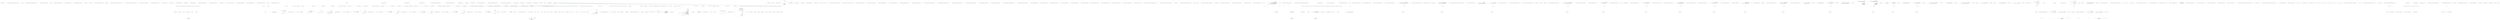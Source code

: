 digraph  {
n3 [label="HangFire.Filters.ClientExceptionContext", span=""];
n0 [cluster="HangFire.Filters.ClientExceptionContext.ClientExceptionContext(HangFire.Client.CreateContext, System.Exception)", label="Entry HangFire.Filters.ClientExceptionContext.ClientExceptionContext(HangFire.Client.CreateContext, System.Exception)", span="8-8"];
n1 [cluster="HangFire.Filters.ClientExceptionContext.ClientExceptionContext(HangFire.Client.CreateContext, System.Exception)", label="Exception = exception", span="11-11"];
n2 [cluster="HangFire.Filters.ClientExceptionContext.ClientExceptionContext(HangFire.Client.CreateContext, System.Exception)", label="Exit HangFire.Filters.ClientExceptionContext.ClientExceptionContext(HangFire.Client.CreateContext, System.Exception)", span="8-8"];
m1_0 [cluster="HangFire.Client.CreateContext.CreateContext(HangFire.Client.CreateContext)", file="CreateContext.cs", label="Entry HangFire.Client.CreateContext.CreateContext(HangFire.Client.CreateContext)", span="6-6"];
m1_1 [cluster="HangFire.Client.CreateContext.CreateContext(HangFire.Client.CreateContext)", file="CreateContext.cs", label="Items = context.Items", span="9-9"];
m1_2 [cluster="HangFire.Client.CreateContext.CreateContext(HangFire.Client.CreateContext)", file="CreateContext.cs", label="Exit HangFire.Client.CreateContext.CreateContext(HangFire.Client.CreateContext)", span="6-6"];
m1_7 [cluster="System.Collections.Generic.Dictionary<TKey, TValue>.Dictionary()", file="CreateContext.cs", label="Entry System.Collections.Generic.Dictionary<TKey, TValue>.Dictionary()", span="0-0"];
m1_3 [cluster="HangFire.Client.CreateContext.CreateContext(HangFire.Client.ClientJobDescriptor)", file="CreateContext.cs", label="Entry HangFire.Client.CreateContext.CreateContext(HangFire.Client.ClientJobDescriptor)", span="12-12"];
m1_4 [cluster="HangFire.Client.CreateContext.CreateContext(HangFire.Client.ClientJobDescriptor)", file="CreateContext.cs", label="JobDescriptor = jobDescriptor", span="14-14"];
m1_5 [cluster="HangFire.Client.CreateContext.CreateContext(HangFire.Client.ClientJobDescriptor)", file="CreateContext.cs", label="Items = new Dictionary<string, object>()", span="15-15"];
m1_6 [cluster="HangFire.Client.CreateContext.CreateContext(HangFire.Client.ClientJobDescriptor)", file="CreateContext.cs", label="Exit HangFire.Client.CreateContext.CreateContext(HangFire.Client.ClientJobDescriptor)", span="12-12"];
m1_8 [file="CreateContext.cs", label="HangFire.Client.CreateContext", span=""];
m2_0 [cluster="HangFire.Client.IJobClient.CreateJob(HangFire.Common.JobMethod, string[], HangFire.Common.States.JobState)", file="CreatedContext.cs", label="Entry HangFire.Client.IJobClient.CreateJob(HangFire.Common.JobMethod, string[], HangFire.Common.States.JobState)", span="24-24"];
m2_1 [cluster="HangFire.Client.IJobClient.CreateJob(HangFire.Common.JobMethod, string[], HangFire.Common.States.JobState)", file="CreatedContext.cs", label="Exit HangFire.Client.IJobClient.CreateJob(HangFire.Common.JobMethod, string[], HangFire.Common.States.JobState)", span="24-24"];
m3_0 [cluster="HangFire.Filters.CreatingContext.CreatingContext(HangFire.Client.CreateContext)", file="CreatingContext.cs", label="Entry HangFire.Filters.CreatingContext.CreatingContext(HangFire.Client.CreateContext)", span="6-6"];
m3_1 [cluster="HangFire.Filters.CreatingContext.CreatingContext(HangFire.Client.CreateContext)", file="CreatingContext.cs", label="Exit HangFire.Filters.CreatingContext.CreatingContext(HangFire.Client.CreateContext)", span="6-6"];
m4_22 [cluster="System.Collections.Generic.List<T>.GetEnumerator()", file="GlobalJobFilterCollection.cs", label="Entry System.Collections.Generic.List<T>.GetEnumerator()", span="0-0"];
m4_3 [cluster="System.Collections.Generic.List<T>.Add(T)", file="GlobalJobFilterCollection.cs", label="Entry System.Collections.Generic.List<T>.Add(T)", span="0-0"];
m4_19 [cluster="HangFire.Filters.GlobalJobFilterCollection.GetEnumerator()", file="GlobalJobFilterCollection.cs", label="Entry HangFire.Filters.GlobalJobFilterCollection.GetEnumerator()", span="37-37"];
m4_20 [cluster="HangFire.Filters.GlobalJobFilterCollection.GetEnumerator()", file="GlobalJobFilterCollection.cs", label="return _filters.GetEnumerator();", span="39-39"];
m4_21 [cluster="HangFire.Filters.GlobalJobFilterCollection.GetEnumerator()", file="GlobalJobFilterCollection.cs", label="Exit HangFire.Filters.GlobalJobFilterCollection.GetEnumerator()", span="37-37"];
m4_8 [cluster="HangFire.Filters.GlobalJobFilterCollection.Contains(HangFire.Filters.IJobFilter)", file="GlobalJobFilterCollection.cs", label="Entry HangFire.Filters.GlobalJobFilterCollection.Contains(HangFire.Filters.IJobFilter)", span="27-27"];
m4_9 [cluster="HangFire.Filters.GlobalJobFilterCollection.Contains(HangFire.Filters.IJobFilter)", file="GlobalJobFilterCollection.cs", label="return _filters.Contains(filter);", span="29-29"];
m4_10 [cluster="HangFire.Filters.GlobalJobFilterCollection.Contains(HangFire.Filters.IJobFilter)", file="GlobalJobFilterCollection.cs", label="Exit HangFire.Filters.GlobalJobFilterCollection.Contains(HangFire.Filters.IJobFilter)", span="27-27"];
m4_11 [cluster="System.Collections.Generic.List<T>.Contains(T)", file="GlobalJobFilterCollection.cs", label="Entry System.Collections.Generic.List<T>.Contains(T)", span="0-0"];
m4_15 [cluster="System.Collections.Generic.List<T>.RemoveAll(System.Predicate<T>)", file="GlobalJobFilterCollection.cs", label="Entry System.Collections.Generic.List<T>.RemoveAll(System.Predicate<T>)", span="0-0"];
m4_0 [cluster="HangFire.Filters.GlobalJobFilterCollection.Add(HangFire.Filters.IJobFilter)", file="GlobalJobFilterCollection.cs", label="Entry HangFire.Filters.GlobalJobFilterCollection.Add(HangFire.Filters.IJobFilter)", span="17-17"];
m4_1 [cluster="HangFire.Filters.GlobalJobFilterCollection.Add(HangFire.Filters.IJobFilter)", file="GlobalJobFilterCollection.cs", label="_filters.Add(filter)", span="19-19"];
m4_2 [cluster="HangFire.Filters.GlobalJobFilterCollection.Add(HangFire.Filters.IJobFilter)", file="GlobalJobFilterCollection.cs", label="Exit HangFire.Filters.GlobalJobFilterCollection.Add(HangFire.Filters.IJobFilter)", span="17-17"];
m4_12 [cluster="HangFire.Filters.GlobalJobFilterCollection.Remove(HangFire.Filters.IJobFilter)", file="GlobalJobFilterCollection.cs", label="Entry HangFire.Filters.GlobalJobFilterCollection.Remove(HangFire.Filters.IJobFilter)", span="32-32"];
m4_13 [cluster="HangFire.Filters.GlobalJobFilterCollection.Remove(HangFire.Filters.IJobFilter)", file="GlobalJobFilterCollection.cs", label="_filters.RemoveAll(x => x == filter)", span="34-34"];
m4_14 [cluster="HangFire.Filters.GlobalJobFilterCollection.Remove(HangFire.Filters.IJobFilter)", file="GlobalJobFilterCollection.cs", label="Exit HangFire.Filters.GlobalJobFilterCollection.Remove(HangFire.Filters.IJobFilter)", span="32-32"];
m4_16 [cluster="lambda expression", file="GlobalJobFilterCollection.cs", label="Entry lambda expression", span="34-34"];
m4_17 [cluster="lambda expression", file="GlobalJobFilterCollection.cs", label="x == filter", span="34-34"];
m4_18 [cluster="lambda expression", file="GlobalJobFilterCollection.cs", label="Exit lambda expression", span="34-34"];
m4_7 [cluster="System.Collections.Generic.List<T>.Clear()", file="GlobalJobFilterCollection.cs", label="Entry System.Collections.Generic.List<T>.Clear()", span="0-0"];
m4_4 [cluster="HangFire.Filters.GlobalJobFilterCollection.Clear()", file="GlobalJobFilterCollection.cs", label="Entry HangFire.Filters.GlobalJobFilterCollection.Clear()", span="22-22"];
m4_5 [cluster="HangFire.Filters.GlobalJobFilterCollection.Clear()", file="GlobalJobFilterCollection.cs", label="_filters.Clear()", span="24-24"];
m4_6 [cluster="HangFire.Filters.GlobalJobFilterCollection.Clear()", file="GlobalJobFilterCollection.cs", label="Exit HangFire.Filters.GlobalJobFilterCollection.Clear()", span="22-22"];
m4_23 [cluster="HangFire.Filters.GlobalJobFilterCollection.System.Collections.IEnumerable.GetEnumerator()", file="GlobalJobFilterCollection.cs", label="Entry HangFire.Filters.GlobalJobFilterCollection.System.Collections.IEnumerable.GetEnumerator()", span="42-42"];
m4_24 [cluster="HangFire.Filters.GlobalJobFilterCollection.System.Collections.IEnumerable.GetEnumerator()", file="GlobalJobFilterCollection.cs", label="return GetEnumerator();", span="44-44"];
m4_25 [cluster="HangFire.Filters.GlobalJobFilterCollection.System.Collections.IEnumerable.GetEnumerator()", file="GlobalJobFilterCollection.cs", label="Exit HangFire.Filters.GlobalJobFilterCollection.System.Collections.IEnumerable.GetEnumerator()", span="42-42"];
m4_26 [file="GlobalJobFilterCollection.cs", label="HangFire.Filters.GlobalJobFilterCollection", span=""];
m4_27 [file="GlobalJobFilterCollection.cs", label="HangFire.Filters.IJobFilter", span=""];
m5_0 [cluster="HangFire.GlobalJobFilters.GlobalJobFilters()", file="GlobalJobFilters.cs", label="Entry HangFire.GlobalJobFilters.GlobalJobFilters()", span="6-6"];
m5_1 [cluster="HangFire.GlobalJobFilters.GlobalJobFilters()", file="GlobalJobFilters.cs", label="Filters = new GlobalJobFilterCollection()", span="8-8"];
m5_2 [cluster="HangFire.GlobalJobFilters.GlobalJobFilters()", file="GlobalJobFilters.cs", label="Exit HangFire.GlobalJobFilters.GlobalJobFilters()", span="6-6"];
m5_3 [cluster="HangFire.Filters.GlobalJobFilterCollection.GlobalJobFilterCollection()", file="GlobalJobFilters.cs", label="Entry HangFire.Filters.GlobalJobFilterCollection.GlobalJobFilterCollection()", span="5-5"];
m6_0 [cluster="HangFire.Filters.IClientExceptionFilter.OnClientException(HangFire.Filters.ClientExceptionContext)", file="IClientExceptionFilter.cs", label="Entry HangFire.Filters.IClientExceptionFilter.OnClientException(HangFire.Filters.ClientExceptionContext)", span="4-4"];
m6_1 [cluster="HangFire.Filters.IClientExceptionFilter.OnClientException(HangFire.Filters.ClientExceptionContext)", file="IClientExceptionFilter.cs", label="Exit HangFire.Filters.IClientExceptionFilter.OnClientException(HangFire.Filters.ClientExceptionContext)", span="4-4"];
m7_101 [cluster="HangFire.Storage.IMonitoringApi.GetStatistics()", file="IClientFilter.cs", label="Entry HangFire.Storage.IMonitoringApi.GetStatistics()", span="27-27"];
m7_98 [cluster="HangFire.Web.RazorPage.Write(object)", file="IClientFilter.cs", label="Entry HangFire.Web.RazorPage.Write(object)", span="76-76"];
m7_97 [cluster="HangFire.Web.RazorPage.WriteLiteral(string)", file="IClientFilter.cs", label="Entry HangFire.Web.RazorPage.WriteLiteral(string)", span="69-69"];
m7_100 [cluster="HangFire.JobStorage.GetMonitoringApi()", file="IClientFilter.cs", label="Entry HangFire.JobStorage.GetMonitoringApi()", span="54-54"];
m7_104 [cluster="string.IsNullOrEmpty(string)", file="IClientFilter.cs", label="Entry string.IsNullOrEmpty(string)", span="0-0"];
m7_103 [cluster="Unk.StartsWith", file="IClientFilter.cs", label="Entry Unk.StartsWith", span=""];
m7_0 [cluster="HangFire.Web.Pages.LayoutPage.Execute()", file="IClientFilter.cs", label="Entry HangFire.Web.Pages.LayoutPage.Execute()", span="51-51"];
m7_1 [cluster="HangFire.Web.Pages.LayoutPage.Execute()", file="IClientFilter.cs", label="WriteLiteral(''\r\n'')", span="55-55"];
m7_2 [cluster="HangFire.Web.Pages.LayoutPage.Execute()", file="IClientFilter.cs", label="WriteLiteral(''<!DOCTYPE html>\r\n\r\n<html lang=\''ru\''>\r\n<head>\r\n    <title>'')", span="63-63"];
m7_3 [cluster="HangFire.Web.Pages.LayoutPage.Execute()", file="IClientFilter.cs", label="Write(Title)", span="68-68"];
m7_4 [cluster="HangFire.Web.Pages.LayoutPage.Execute()", file="IClientFilter.cs", label="WriteLiteral('' - HangFire</title>\r\n    <meta charset=\''utf-8\'' />\r\n    <meta name=\''viewport\'' cont'' +\r\n''ent=\''width=device-width, initial-scale=1.0\''>\r\n    <link rel=\''stylesheet\'' href=\'''')", span="73-74"];
m7_5 [cluster="HangFire.Web.Pages.LayoutPage.Execute()", file="IClientFilter.cs", label="Write(Request.LinkTo(''/css/styles.css''))", span="79-79"];
m7_6 [cluster="HangFire.Web.Pages.LayoutPage.Execute()", file="IClientFilter.cs", label="WriteLiteral(@'''''' />\r\n</head>\r\n    <body>\r\n        <!-- Wrap all page content here -->\r\n        <div id=''''wrap''''>\r\n\r\n            <!-- Fixed navbar -->\r\n            <div class=''''navbar navbar-default navbar-static-top''''>\r\n                <div class=''''container''''>\r\n                    <div class=''''navbar-header''''>\r\n                        <button type=''''button'''' class=''''navbar-toggle'''' data-toggle=''''collapse'''' data-target=''''.navbar-collapse''''>\r\n                            <span class=''''icon-bar''''></span>\r\n                            <span class=''''icon-bar''''></span>\r\n                            <span class=''''icon-bar''''></span>\r\n                        </button>\r\n                        <a class=''''navbar-brand'''' href='''''')", span="84-99"];
m7_7 [cluster="HangFire.Web.Pages.LayoutPage.Execute()", file="IClientFilter.cs", label="Write(Request.LinkTo(''/''))", span="104-104"];
m7_8 [cluster="HangFire.Web.Pages.LayoutPage.Execute()", file="IClientFilter.cs", label="WriteLiteral(@''''''>HangFire Monitor</a>\r\n                    </div>\r\n                    <div class=''''collapse navbar-collapse''''>\r\n                        <ul class=''''nav navbar-nav navbar-right''''>\r\n                            <li>\r\n                                <a href=''''/''''>\r\n                                    <span class=''''glyphicon glyphicon-log-out''''></span>\r\n                                    Back to site\r\n                                </a>\r\n                            </li>\r\n                        </ul>\r\n                    </div>\r\n                    <!--/.nav-collapse -->\r\n                </div>\r\n            </div>\r\n\r\n            <!-- Begin page content -->\r\n\r\n            <div class=''''container''''>\r\n                <div class=''''col-md-3''''>\r\n'')", span="109-129"];
m7_9 [cluster="HangFire.Web.Pages.LayoutPage.Execute()", file="IClientFilter.cs", label="StatisticsDto statistics", span="135-135"];
m7_10 [cluster="HangFire.Web.Pages.LayoutPage.Execute()", file="IClientFilter.cs", label="var monitor = JobStorage.Current.GetMonitoringApi()", span="136-136"];
m7_11 [cluster="HangFire.Web.Pages.LayoutPage.Execute()", file="IClientFilter.cs", label="statistics = monitor.GetStatistics()", span="138-138"];
m7_12 [cluster="HangFire.Web.Pages.LayoutPage.Execute()", file="IClientFilter.cs", label="WriteLiteral(''\r\n                    <div id=\''stats\'' class=\''list-group\''>\r\n                      '' +\r\n''  <a class=\''list-group-item '')", span="145-146"];
m7_21 [cluster="HangFire.Web.Pages.LayoutPage.Execute()", file="IClientFilter.cs", label="Write(statistics.Servers)", span="193-193"];
m7_27 [cluster="HangFire.Web.Pages.LayoutPage.Execute()", file="IClientFilter.cs", label="Write(statistics.Enqueued)", span="227-227"];
m7_29 [cluster="HangFire.Web.Pages.LayoutPage.Execute()", file="IClientFilter.cs", label="Write(statistics.Queues)", span="239-239"];
m7_35 [cluster="HangFire.Web.Pages.LayoutPage.Execute()", file="IClientFilter.cs", label="Write(statistics.Scheduled)", span="276-276"];
m7_41 [cluster="HangFire.Web.Pages.LayoutPage.Execute()", file="IClientFilter.cs", label="Write(statistics.Processing)", span="309-309"];
m7_47 [cluster="HangFire.Web.Pages.LayoutPage.Execute()", file="IClientFilter.cs", label="Write(statistics.Succeeded)", span="342-342"];
m7_53 [cluster="HangFire.Web.Pages.LayoutPage.Execute()", file="IClientFilter.cs", label="Write(statistics.Failed)", span="375-375"];
m7_59 [cluster="HangFire.Web.Pages.LayoutPage.Execute()", file="IClientFilter.cs", label="Write(statistics.Deleted)", span="408-408"];
m7_13 [cluster="HangFire.Web.Pages.LayoutPage.Execute()", file="IClientFilter.cs", label="Write(Request.PathInfo.Equals(''/'') ? ''active'' : null)", span="151-151"];
m7_14 [cluster="HangFire.Web.Pages.LayoutPage.Execute()", file="IClientFilter.cs", label="WriteLiteral(''\''\r\n                           href=\'''')", span="156-156"];
m7_15 [cluster="HangFire.Web.Pages.LayoutPage.Execute()", file="IClientFilter.cs", label="Write(Request.LinkTo(''/''))", span="161-161"];
m7_16 [cluster="HangFire.Web.Pages.LayoutPage.Execute()", file="IClientFilter.cs", label="WriteLiteral(''\''>\r\n                            <span class=\''glyphicon glyphicon-dashboard\''></spa'' +\r\n''n>\r\n                            Dashboard\r\n                        </a>\r\n\r\n     '' +\r\n''                   <a class=\''list-group-item '')", span="166-168"];
m7_17 [cluster="HangFire.Web.Pages.LayoutPage.Execute()", file="IClientFilter.cs", label="Write(Request.PathInfo.Equals(''/servers'') ? ''active'' : null)", span="173-173"];
m7_18 [cluster="HangFire.Web.Pages.LayoutPage.Execute()", file="IClientFilter.cs", label="WriteLiteral(''\''\r\n                           href=\'''')", span="178-178"];
m7_19 [cluster="HangFire.Web.Pages.LayoutPage.Execute()", file="IClientFilter.cs", label="Write(Request.LinkTo(''/servers''))", span="183-183"];
m7_20 [cluster="HangFire.Web.Pages.LayoutPage.Execute()", file="IClientFilter.cs", label="WriteLiteral(''\''>\r\n                            <span class=\''label label-default pull-right\''>'')", span="188-188"];
m7_22 [cluster="HangFire.Web.Pages.LayoutPage.Execute()", file="IClientFilter.cs", label="WriteLiteral(''</span>\r\n                            <span class=\''glyphicon glyphicon-hdd\''></span'' +\r\n''>\r\n                            Active Servers\r\n                        </a>\r\n\r\n '' +\r\n''                       <a class=\''list-group-item '')", span="198-200"];
m7_23 [cluster="HangFire.Web.Pages.LayoutPage.Execute()", file="IClientFilter.cs", label="Write(Request.PathInfo.StartsWith(''/queues'') ? ''active'' : null)", span="205-205"];
m7_24 [cluster="HangFire.Web.Pages.LayoutPage.Execute()", file="IClientFilter.cs", label="WriteLiteral(''\'' \r\n                           href=\'''')", span="210-210"];
m7_25 [cluster="HangFire.Web.Pages.LayoutPage.Execute()", file="IClientFilter.cs", label="Write(Request.LinkTo(''/queues''))", span="215-215"];
m7_26 [cluster="HangFire.Web.Pages.LayoutPage.Execute()", file="IClientFilter.cs", label="WriteLiteral(''\''>\r\n                            <span class=\''label label-default pull-right\''>\r\n  '' +\r\n''                              <span id=\''stats-enqueued\'' title=\''Enqueued jobs cou'' +\r\n''nt\''>\r\n                                    '')", span="220-222"];
m7_28 [cluster="HangFire.Web.Pages.LayoutPage.Execute()", file="IClientFilter.cs", label="WriteLiteral(''\r\n                                </span>\r\n                                / \r\n  '' +\r\n''                              <span id=\''stats-queues\'' title=\''Queues count\''>\r\n   '' +\r\n''                                 '')", span="232-234"];
m7_30 [cluster="HangFire.Web.Pages.LayoutPage.Execute()", file="IClientFilter.cs", label="WriteLiteral(@''\r\n                                </span>\r\n                            </span>\r\n                            <span class=''''glyphicon glyphicon-inbox''''></span>\r\n                            Jobs & Queues\r\n                        </a>\r\n                        <a class=''''list-group-item stats-indent '')", span="244-250"];
m7_31 [cluster="HangFire.Web.Pages.LayoutPage.Execute()", file="IClientFilter.cs", label="Write(Request.PathInfo.Equals(''/scheduled'') ? ''active'' : null)", span="255-255"];
m7_32 [cluster="HangFire.Web.Pages.LayoutPage.Execute()", file="IClientFilter.cs", label="WriteLiteral(''\'' \r\n                           href=\'''')", span="260-260"];
m7_33 [cluster="HangFire.Web.Pages.LayoutPage.Execute()", file="IClientFilter.cs", label="Write(Request.LinkTo(''/scheduled''))", span="265-265"];
m7_34 [cluster="HangFire.Web.Pages.LayoutPage.Execute()", file="IClientFilter.cs", label="WriteLiteral(''\''>\r\n                            <span id=\''stats-scheduled\'' class=\''label label-inf'' +\r\n''o pull-right\''>\r\n                                '')", span="270-271"];
m7_36 [cluster="HangFire.Web.Pages.LayoutPage.Execute()", file="IClientFilter.cs", label="WriteLiteral(''\r\n                            </span>\r\n                            Scheduled\r\n   '' +\r\n''                     </a>\r\n                        <a class=\''list-group-item sta'' +\r\n''ts-indent '')", span="281-283"];
m7_37 [cluster="HangFire.Web.Pages.LayoutPage.Execute()", file="IClientFilter.cs", label="Write(Request.PathInfo.Equals(''/processing'') ? ''active'' : null)", span="288-288"];
m7_38 [cluster="HangFire.Web.Pages.LayoutPage.Execute()", file="IClientFilter.cs", label="WriteLiteral(''\'' \r\n                           href=\'''')", span="293-293"];
m7_39 [cluster="HangFire.Web.Pages.LayoutPage.Execute()", file="IClientFilter.cs", label="Write(Request.LinkTo(''/processing''))", span="298-298"];
m7_40 [cluster="HangFire.Web.Pages.LayoutPage.Execute()", file="IClientFilter.cs", label="WriteLiteral(''\''>\r\n                            <span id=\''stats-processing\'' class=\''label label-wa'' +\r\n''rning pull-right\''>\r\n                                '')", span="303-304"];
m7_42 [cluster="HangFire.Web.Pages.LayoutPage.Execute()", file="IClientFilter.cs", label="WriteLiteral(''\r\n                            </span>\r\n                            Processing\r\n  '' +\r\n''                      </a>\r\n                        <a class=\''list-group-item st'' +\r\n''ats-indent '')", span="314-316"];
m7_43 [cluster="HangFire.Web.Pages.LayoutPage.Execute()", file="IClientFilter.cs", label="Write(Request.PathInfo.Equals(''/succeeded'') ? ''active'' : null)", span="321-321"];
m7_44 [cluster="HangFire.Web.Pages.LayoutPage.Execute()", file="IClientFilter.cs", label="WriteLiteral(''\'' \r\n                           href=\'''')", span="326-326"];
m7_45 [cluster="HangFire.Web.Pages.LayoutPage.Execute()", file="IClientFilter.cs", label="Write(Request.LinkTo(''/succeeded''))", span="331-331"];
m7_46 [cluster="HangFire.Web.Pages.LayoutPage.Execute()", file="IClientFilter.cs", label="WriteLiteral(''\''>\r\n                            <span id=\''stats-succeeded\'' class=\''label label-suc'' +\r\n''cess pull-right\''>\r\n                                '')", span="336-337"];
m7_48 [cluster="HangFire.Web.Pages.LayoutPage.Execute()", file="IClientFilter.cs", label="WriteLiteral(''\r\n                            </span>\r\n                            Succeeded\r\n   '' +\r\n''                     </a>\r\n                        <a class=\''list-group-item sta'' +\r\n''ts-indent '')", span="347-349"];
m7_49 [cluster="HangFire.Web.Pages.LayoutPage.Execute()", file="IClientFilter.cs", label="Write(Request.PathInfo.Equals(''/failed'') ? ''active'' : null)", span="354-354"];
m7_50 [cluster="HangFire.Web.Pages.LayoutPage.Execute()", file="IClientFilter.cs", label="WriteLiteral(''\'' \r\n                           href=\'''')", span="359-359"];
m7_51 [cluster="HangFire.Web.Pages.LayoutPage.Execute()", file="IClientFilter.cs", label="Write(Request.LinkTo(''/failed''))", span="364-364"];
m7_52 [cluster="HangFire.Web.Pages.LayoutPage.Execute()", file="IClientFilter.cs", label="WriteLiteral(''\''>\r\n                            <span id=\''stats-failed\'' class=\''label label-danger'' +\r\n'' pull-right\''>\r\n                                '')", span="369-370"];
m7_54 [cluster="HangFire.Web.Pages.LayoutPage.Execute()", file="IClientFilter.cs", label="WriteLiteral(''\r\n                            </span>\r\n                            Failed\r\n      '' +\r\n''                  </a>\r\n                        <a class=\''list-group-item stats-'' +\r\n''indent '')", span="380-382"];
m7_55 [cluster="HangFire.Web.Pages.LayoutPage.Execute()", file="IClientFilter.cs", label="Write(Request.PathInfo.Equals(''/deleted'') ? ''active'' : null)", span="387-387"];
m7_56 [cluster="HangFire.Web.Pages.LayoutPage.Execute()", file="IClientFilter.cs", label="WriteLiteral(''\''\r\n                           href=\'''')", span="392-392"];
m7_57 [cluster="HangFire.Web.Pages.LayoutPage.Execute()", file="IClientFilter.cs", label="Write(Request.LinkTo(''/deleted''))", span="397-397"];
m7_58 [cluster="HangFire.Web.Pages.LayoutPage.Execute()", file="IClientFilter.cs", label="WriteLiteral(''\''>\r\n                            <span id=\''stats-deleted\'' class=\''label label-defau'' +\r\n''lt pull-right\''>\r\n                                '')", span="402-403"];
m7_60 [cluster="HangFire.Web.Pages.LayoutPage.Execute()", file="IClientFilter.cs", label="WriteLiteral(''\r\n                            </span>\r\n                            Deleted\r\n     '' +\r\n''                   </a>\r\n                    </div>\r\n                </div>\r\n   '' +\r\n''             <div class=\''col-md-9\''>\r\n'')", span="413-415"];
m7_61 [cluster="HangFire.Web.Pages.LayoutPage.Execute()", file="IClientFilter.cs", label="Breadcrumbs != null", span="420-420"];
m7_62 [cluster="HangFire.Web.Pages.LayoutPage.Execute()", file="IClientFilter.cs", label="WriteLiteral(''                        <ol class=\''breadcrumb\''>\r\n                            <li>'' +\r\n''<a href=\'''')", span="426-427"];
m7_74 [cluster="HangFire.Web.Pages.LayoutPage.Execute()", file="IClientFilter.cs", label="WriteLiteral(''\r\n                    <h1 class=\''page-header\''>\r\n                        '')", span="498-498"];
m7_63 [cluster="HangFire.Web.Pages.LayoutPage.Execute()", file="IClientFilter.cs", label="Write(Request.LinkTo(''/''))", span="432-432"];
m7_64 [cluster="HangFire.Web.Pages.LayoutPage.Execute()", file="IClientFilter.cs", label="WriteLiteral(''\''><span class=\''glyphicon glyphicon-home\''></span></a></li>\r\n'')", span="437-437"];
m7_65 [cluster="HangFire.Web.Pages.LayoutPage.Execute()", file="IClientFilter.cs", label=Breadcrumbs, span="442-442"];
m7_66 [cluster="HangFire.Web.Pages.LayoutPage.Execute()", file="IClientFilter.cs", label="WriteLiteral(''                                <li><a href=\'''')", span="448-448"];
m7_71 [cluster="HangFire.Web.Pages.LayoutPage.Execute()", file="IClientFilter.cs", label="WriteLiteral(''                            <li class=\''active\''>'')", span="478-478"];
m7_67 [cluster="HangFire.Web.Pages.LayoutPage.Execute()", file="IClientFilter.cs", label="Write(breadcrumb.Value)", span="453-453"];
m7_68 [cluster="HangFire.Web.Pages.LayoutPage.Execute()", file="IClientFilter.cs", label="WriteLiteral(''\''>'')", span="458-458"];
m7_69 [cluster="HangFire.Web.Pages.LayoutPage.Execute()", file="IClientFilter.cs", label="Write(breadcrumb.Key)", span="463-463"];
m7_70 [cluster="HangFire.Web.Pages.LayoutPage.Execute()", file="IClientFilter.cs", label="WriteLiteral(''</a></li>\r\n'')", span="468-468"];
m7_72 [cluster="HangFire.Web.Pages.LayoutPage.Execute()", file="IClientFilter.cs", label="Write(BreadcrumbsTitle ?? Title)", span="483-483"];
m7_73 [cluster="HangFire.Web.Pages.LayoutPage.Execute()", file="IClientFilter.cs", label="WriteLiteral(''</li>\r\n                        </ol>\r\n'')", span="488-488"];
m7_75 [cluster="HangFire.Web.Pages.LayoutPage.Execute()", file="IClientFilter.cs", label="Write(Title)", span="503-503"];
m7_76 [cluster="HangFire.Web.Pages.LayoutPage.Execute()", file="IClientFilter.cs", label="WriteLiteral(''\r\n'')", span="508-508"];
m7_77 [cluster="HangFire.Web.Pages.LayoutPage.Execute()", file="IClientFilter.cs", label="!String.IsNullOrEmpty(Subtitle)", span="513-513"];
m7_78 [cluster="HangFire.Web.Pages.LayoutPage.Execute()", file="IClientFilter.cs", label="WriteLiteral(''                            <small>'')", span="519-519"];
m7_81 [cluster="HangFire.Web.Pages.LayoutPage.Execute()", file="IClientFilter.cs", label="WriteLiteral(''                    </h1>\r\n                    '')", span="539-539"];
m7_79 [cluster="HangFire.Web.Pages.LayoutPage.Execute()", file="IClientFilter.cs", label="Write(Subtitle)", span="524-524"];
m7_80 [cluster="HangFire.Web.Pages.LayoutPage.Execute()", file="IClientFilter.cs", label="WriteLiteral(''</small>\r\n'')", span="529-529"];
m7_82 [cluster="HangFire.Web.Pages.LayoutPage.Execute()", file="IClientFilter.cs", label="Write(RenderBody())", span="544-544"];
m7_83 [cluster="HangFire.Web.Pages.LayoutPage.Execute()", file="IClientFilter.cs", label="WriteLiteral(@''\r\n                </div>\r\n            </div>\r\n        </div>\r\n\r\n        <div id=''''footer''''>\r\n            <div class=''''container''''>\r\n                <ul class=''''list-inline credit''''>\r\n                    <li>\r\n                        <a href=''''http://hangfire.io/'''' target=''''_blank''''>HangFire \r\n                            '')", span="549-559"];
m7_84 [cluster="HangFire.Web.Pages.LayoutPage.Execute()", file="IClientFilter.cs", label="Write(FileVersionInfo.GetVersionInfo(GetType().Assembly.Location).ProductVersion)", span="564-564"];
m7_85 [cluster="HangFire.Web.Pages.LayoutPage.Execute()", file="IClientFilter.cs", label="WriteLiteral(''\r\n                        </a>\r\n                    </li>\r\n                    <l'' +\r\n''i>'')", span="569-570"];
m7_86 [cluster="HangFire.Web.Pages.LayoutPage.Execute()", file="IClientFilter.cs", label="Write(JobStorage.Current)", span="575-575"];
m7_87 [cluster="HangFire.Web.Pages.LayoutPage.Execute()", file="IClientFilter.cs", label="WriteLiteral(''</li>\r\n                    <li>Time: '')", span="580-580"];
m7_88 [cluster="HangFire.Web.Pages.LayoutPage.Execute()", file="IClientFilter.cs", label="Write(DateTime.UtcNow)", span="585-585"];
m7_89 [cluster="HangFire.Web.Pages.LayoutPage.Execute()", file="IClientFilter.cs", label="WriteLiteral('' GMT\r\n                    </li>\r\n                    <li>Generated in ['')", span="590-590"];
m7_90 [cluster="HangFire.Web.Pages.LayoutPage.Execute()", file="IClientFilter.cs", label="Write((DateTime.UtcNow - (DateTime)Context.Items[''GenerationStartedAt'']).Milliseconds)", span="595-595"];
m7_91 [cluster="HangFire.Web.Pages.LayoutPage.Execute()", file="IClientFilter.cs", label="WriteLiteral(@'' ms]\r\n                    </li>\r\n                </ul>\r\n            </div>\r\n        </div>\r\n        \r\n        <script>\r\n            (function (hangFire) {\r\n                hangFire.config = {\r\n                    pollInterval: 2000,\r\n                    pollUrl: ''')", span="600-610"];
m7_92 [cluster="HangFire.Web.Pages.LayoutPage.Execute()", file="IClientFilter.cs", label="Write(Request.LinkTo(''/stats''))", span="615-615"];
m7_93 [cluster="HangFire.Web.Pages.LayoutPage.Execute()", file="IClientFilter.cs", label="WriteLiteral(''\'\r\n                };\r\n            })(window.HangFire = window.HangFire || {});\r\n'' +\r\n''        </script>\r\n        <script src=\'''')", span="620-621"];
m7_94 [cluster="HangFire.Web.Pages.LayoutPage.Execute()", file="IClientFilter.cs", label="Write(Request.LinkTo(''/js/scripts.js''))", span="626-626"];
m7_95 [cluster="HangFire.Web.Pages.LayoutPage.Execute()", file="IClientFilter.cs", label="WriteLiteral(''\''></script>\r\n    </body>\r\n</html>\r\n'')", span="631-631"];
m7_96 [cluster="HangFire.Web.Pages.LayoutPage.Execute()", file="IClientFilter.cs", label="Exit HangFire.Web.Pages.LayoutPage.Execute()", span="51-51"];
m7_99 [cluster="HttpRequestBase.LinkTo(string)", file="IClientFilter.cs", label="Entry HttpRequestBase.LinkTo(string)", span="24-24"];
m7_107 [cluster="System.Diagnostics.FileVersionInfo.GetVersionInfo(string)", file="IClientFilter.cs", label="Entry System.Diagnostics.FileVersionInfo.GetVersionInfo(string)", span="0-0"];
m7_105 [cluster="HangFire.Web.RazorPage.RenderBody()", file="IClientFilter.cs", label="Entry HangFire.Web.RazorPage.RenderBody()", span="84-84"];
m7_106 [cluster="object.GetType()", file="IClientFilter.cs", label="Entry object.GetType()", span="0-0"];
m7_102 [cluster="Unk.Equals", file="IClientFilter.cs", label="Entry Unk.Equals", span=""];
m7_108 [cluster="Unk.Write", file="IClientFilter.cs", label="Entry Unk.Write", span=""];
m7_109 [file="IClientFilter.cs", label="HangFire.Web.Pages.LayoutPage", span=""];
m9_0 [cluster="HangFire.Filters.IServerExceptionFilter.OnServerException(HangFire.Filters.ServerExceptionContext)", file="IServerExceptionFilter.cs", label="Entry HangFire.Filters.IServerExceptionFilter.OnServerException(HangFire.Filters.ServerExceptionContext)", span="4-4"];
m9_1 [cluster="HangFire.Filters.IServerExceptionFilter.OnServerException(HangFire.Filters.ServerExceptionContext)", file="IServerExceptionFilter.cs", label="Exit HangFire.Filters.IServerExceptionFilter.OnServerException(HangFire.Filters.ServerExceptionContext)", span="4-4"];
m10_0 [cluster="HangFire.Filters.IServerFilter.OnPerforming(HangFire.Filters.PerformingContext)", file="IServerFilter.cs", label="Entry HangFire.Filters.IServerFilter.OnPerforming(HangFire.Filters.PerformingContext)", span="4-4"];
m10_1 [cluster="HangFire.Filters.IServerFilter.OnPerforming(HangFire.Filters.PerformingContext)", file="IServerFilter.cs", label="Exit HangFire.Filters.IServerFilter.OnPerforming(HangFire.Filters.PerformingContext)", span="4-4"];
m10_2 [cluster="HangFire.Filters.IServerFilter.OnPerformed(HangFire.Filters.PerformedContext)", file="IServerFilter.cs", label="Entry HangFire.Filters.IServerFilter.OnPerformed(HangFire.Filters.PerformedContext)", span="5-5"];
m10_3 [cluster="HangFire.Filters.IServerFilter.OnPerformed(HangFire.Filters.PerformedContext)", file="IServerFilter.cs", label="Exit HangFire.Filters.IServerFilter.OnPerformed(HangFire.Filters.PerformedContext)", span="5-5"];
m11_2 [cluster="HangFire.Filters.IStateChangedFilter.OnStateUnapplied(IRedisTransaction, string, string)", file="IStateChangedFilter.cs", label="Entry HangFire.Filters.IStateChangedFilter.OnStateUnapplied(IRedisTransaction, string, string)", span="8-8"];
m11_3 [cluster="HangFire.Filters.IStateChangedFilter.OnStateUnapplied(IRedisTransaction, string, string)", file="IStateChangedFilter.cs", label="Exit HangFire.Filters.IStateChangedFilter.OnStateUnapplied(IRedisTransaction, string, string)", span="8-8"];
m11_0 [cluster="HangFire.Filters.IStateChangedFilter.OnStateApplied(IRedisTransaction, string, HangFire.States.JobState)", file="IStateChangedFilter.cs", label="Entry HangFire.Filters.IStateChangedFilter.OnStateApplied(IRedisTransaction, string, HangFire.States.JobState)", span="7-7"];
m11_1 [cluster="HangFire.Filters.IStateChangedFilter.OnStateApplied(IRedisTransaction, string, HangFire.States.JobState)", file="IStateChangedFilter.cs", label="Exit HangFire.Filters.IStateChangedFilter.OnStateApplied(IRedisTransaction, string, HangFire.States.JobState)", span="7-7"];
m12_0 [cluster="HangFire.Filters.IStateChangingFilter.OnStateChanging(IRedisClient, string, HangFire.States.JobState)", file="IStateChangingFilter.cs", label="Entry HangFire.Filters.IStateChangingFilter.OnStateChanging(IRedisClient, string, HangFire.States.JobState)", span="7-7"];
m12_1 [cluster="HangFire.Filters.IStateChangingFilter.OnStateChanging(IRedisClient, string, HangFire.States.JobState)", file="IStateChangingFilter.cs", label="Exit HangFire.Filters.IStateChangingFilter.OnStateChanging(IRedisClient, string, HangFire.States.JobState)", span="7-7"];
m13_2 [cluster="HangFire.Filters.IStateChangedFilter.OnStateUnapplied(IRedisTransaction, string, string)", file="JobClient.cs", label="Entry HangFire.Filters.IStateChangedFilter.OnStateUnapplied(IRedisTransaction, string, string)", span="8-8"];
m13_3 [cluster="HangFire.Filters.IStateChangedFilter.OnStateUnapplied(IRedisTransaction, string, string)", file="JobClient.cs", label="Exit HangFire.Filters.IStateChangedFilter.OnStateUnapplied(IRedisTransaction, string, string)", span="8-8"];
m13_0 [cluster="HangFire.Filters.IStateChangedFilter.OnStateApplied(IRedisTransaction, string, HangFire.States.JobState)", file="JobClient.cs", label="Entry HangFire.Filters.IStateChangedFilter.OnStateApplied(IRedisTransaction, string, HangFire.States.JobState)", span="7-7"];
m13_1 [cluster="HangFire.Filters.IStateChangedFilter.OnStateApplied(IRedisTransaction, string, HangFire.States.JobState)", file="JobClient.cs", label="Exit HangFire.Filters.IStateChangedFilter.OnStateApplied(IRedisTransaction, string, HangFire.States.JobState)", span="7-7"];
m14_2 [cluster="HangFire.Filters.JobFilter.OnCreated(HangFire.Filters.CreatedContext)", file="JobFilter.cs", label="Entry HangFire.Filters.JobFilter.OnCreated(HangFire.Filters.CreatedContext)", span="8-8"];
m14_3 [cluster="HangFire.Filters.JobFilter.OnCreated(HangFire.Filters.CreatedContext)", file="JobFilter.cs", label="Exit HangFire.Filters.JobFilter.OnCreated(HangFire.Filters.CreatedContext)", span="8-8"];
m14_6 [cluster="HangFire.Filters.JobFilter.OnPerformed(HangFire.Filters.PerformedContext)", file="JobFilter.cs", label="Entry HangFire.Filters.JobFilter.OnPerformed(HangFire.Filters.PerformedContext)", span="16-16"];
m14_7 [cluster="HangFire.Filters.JobFilter.OnPerformed(HangFire.Filters.PerformedContext)", file="JobFilter.cs", label="Exit HangFire.Filters.JobFilter.OnPerformed(HangFire.Filters.PerformedContext)", span="16-16"];
m14_0 [cluster="HangFire.Filters.JobFilter.OnCreating(HangFire.Filters.CreatingContext)", file="JobFilter.cs", label="Entry HangFire.Filters.JobFilter.OnCreating(HangFire.Filters.CreatingContext)", span="4-4"];
m14_1 [cluster="HangFire.Filters.JobFilter.OnCreating(HangFire.Filters.CreatingContext)", file="JobFilter.cs", label="Exit HangFire.Filters.JobFilter.OnCreating(HangFire.Filters.CreatingContext)", span="4-4"];
m14_4 [cluster="HangFire.Filters.JobFilter.OnPerforming(HangFire.Filters.PerformingContext)", file="JobFilter.cs", label="Entry HangFire.Filters.JobFilter.OnPerforming(HangFire.Filters.PerformingContext)", span="12-12"];
m14_5 [cluster="HangFire.Filters.JobFilter.OnPerforming(HangFire.Filters.PerformingContext)", file="JobFilter.cs", label="Exit HangFire.Filters.JobFilter.OnPerforming(HangFire.Filters.PerformingContext)", span="12-12"];
m15_0 [cluster="HangFire.Filters.PerformContext.PerformContext(HangFire.Filters.PerformContext)", file="PerformContext.cs", label="Entry HangFire.Filters.PerformContext.PerformContext(HangFire.Filters.PerformContext)", span="7-7"];
m15_2 [cluster="HangFire.Filters.PerformContext.PerformContext(HangFire.Filters.PerformContext)", file="PerformContext.cs", label="Exit HangFire.Filters.PerformContext.PerformContext(HangFire.Filters.PerformContext)", span="7-7"];
m15_7 [cluster="System.Collections.Generic.Dictionary<TKey, TValue>.Dictionary()", file="PerformContext.cs", label="Entry System.Collections.Generic.Dictionary<TKey, TValue>.Dictionary()", span="0-0"];
m15_3 [cluster="HangFire.Filters.PerformContext.PerformContext(HangFire.Server.WorkerContext, HangFire.Server.ServerJobDescriptor)", file="PerformContext.cs", label="Entry HangFire.Filters.PerformContext.PerformContext(HangFire.Server.WorkerContext, HangFire.Server.ServerJobDescriptor)", span="13-13"];
m15_6 [cluster="HangFire.Filters.PerformContext.PerformContext(HangFire.Server.WorkerContext, HangFire.Server.ServerJobDescriptor)", file="PerformContext.cs", label="Exit HangFire.Filters.PerformContext.PerformContext(HangFire.Server.WorkerContext, HangFire.Server.ServerJobDescriptor)", span="13-13"];
m15_8 [file="PerformContext.cs", label="HangFire.Filters.PerformContext", span=""];
m16_0 [cluster="HangFire.Filters.PerformedContext.PerformedContext(HangFire.Filters.PerformContext, bool, System.Exception)", file="PerformedContext.cs", label="Entry HangFire.Filters.PerformedContext.PerformedContext(HangFire.Filters.PerformContext, bool, System.Exception)", span="6-6"];
m16_1 [cluster="HangFire.Filters.PerformedContext.PerformedContext(HangFire.Filters.PerformContext, bool, System.Exception)", file="PerformedContext.cs", label="Canceled = canceled", span="12-12"];
m16_2 [cluster="HangFire.Filters.PerformedContext.PerformedContext(HangFire.Filters.PerformContext, bool, System.Exception)", file="PerformedContext.cs", label="Exception = exception", span="13-13"];
m16_3 [cluster="HangFire.Filters.PerformedContext.PerformedContext(HangFire.Filters.PerformContext, bool, System.Exception)", file="PerformedContext.cs", label="Exit HangFire.Filters.PerformedContext.PerformedContext(HangFire.Filters.PerformContext, bool, System.Exception)", span="6-6"];
m16_4 [file="PerformedContext.cs", label="HangFire.Filters.PerformedContext", span=""];
m17_0 [cluster="HangFire.Filters.PerformingContext.PerformingContext(HangFire.Filters.PerformContext)", file="PerformingContext.cs", label="Entry HangFire.Filters.PerformingContext.PerformingContext(HangFire.Filters.PerformContext)", span="4-4"];
m17_1 [cluster="HangFire.Filters.PerformingContext.PerformingContext(HangFire.Filters.PerformContext)", file="PerformingContext.cs", label="Exit HangFire.Filters.PerformingContext.PerformingContext(HangFire.Filters.PerformContext)", span="4-4"];
m18_5 [cluster="System.ArgumentNullException.ArgumentNullException(string)", file="PreserveCultureFilter.cs", label="Entry System.ArgumentNullException.ArgumentNullException(string)", span="0-0"];
m18_84 [cluster="HangFire.SqlServer.SqlServerWriteOnlyTransaction.AddToSet(string, string)", file="PreserveCultureFilter.cs", label="Entry HangFire.SqlServer.SqlServerWriteOnlyTransaction.AddToSet(string, string)", span="128-128"];
m18_85 [cluster="HangFire.SqlServer.SqlServerWriteOnlyTransaction.AddToSet(string, string)", file="PreserveCultureFilter.cs", label="AddToSet(key, value, 0.0)", span="130-130"];
m18_86 [cluster="HangFire.SqlServer.SqlServerWriteOnlyTransaction.AddToSet(string, string)", file="PreserveCultureFilter.cs", label="Exit HangFire.SqlServer.SqlServerWriteOnlyTransaction.AddToSet(string, string)", span="128-128"];
m18_100 [cluster="HangFire.SqlServer.SqlServerWriteOnlyTransaction.InsertToList(string, string)", file="PreserveCultureFilter.cs", label="Entry HangFire.SqlServer.SqlServerWriteOnlyTransaction.InsertToList(string, string)", span="154-154"];
m18_101 [cluster="HangFire.SqlServer.SqlServerWriteOnlyTransaction.InsertToList(string, string)", file="PreserveCultureFilter.cs", label="QueueCommand(x => x.Execute(\r\n                @''insert into HangFire.List ([Key], Value) values (@key, @value)'',\r\n                new { key, value }))", span="156-158"];
m18_102 [cluster="HangFire.SqlServer.SqlServerWriteOnlyTransaction.InsertToList(string, string)", file="PreserveCultureFilter.cs", label="Exit HangFire.SqlServer.SqlServerWriteOnlyTransaction.InsertToList(string, string)", span="154-154"];
m18_41 [cluster="HangFire.Common.States.JobState.GetData(HangFire.Common.JobMethod)", file="PreserveCultureFilter.cs", label="Entry HangFire.Common.States.JobState.GetData(HangFire.Common.JobMethod)", span="27-27"];
m18_87 [cluster="HangFire.SqlServer.SqlServerWriteOnlyTransaction.AddToSet(string, string, double)", file="PreserveCultureFilter.cs", label="Entry HangFire.SqlServer.SqlServerWriteOnlyTransaction.AddToSet(string, string, double)", span="133-133"];
m18_88 [cluster="HangFire.SqlServer.SqlServerWriteOnlyTransaction.AddToSet(string, string, double)", file="PreserveCultureFilter.cs", label="string addSql = @''\r\nmerge HangFire.[Set] as Target\r\nusing (VALUES (@key, @value, @score)) as Source ([Key], Value, Score)\r\non Target.[Key] = Source.[Key] and Target.Value = Source.Value\r\nwhen matched then update set Score = Source.Score\r\nwhen not matched then insert ([Key], Value, Score) values (Source.[Key], Source.Value, Source.Score);''", span="135-140"];
m18_89 [cluster="HangFire.SqlServer.SqlServerWriteOnlyTransaction.AddToSet(string, string, double)", file="PreserveCultureFilter.cs", label="QueueCommand(x => x.Execute(\r\n                addSql,\r\n                new { key, value, score }))", span="142-144"];
m18_90 [cluster="HangFire.SqlServer.SqlServerWriteOnlyTransaction.AddToSet(string, string, double)", file="PreserveCultureFilter.cs", label="Exit HangFire.SqlServer.SqlServerWriteOnlyTransaction.AddToSet(string, string, double)", span="133-133"];
m18_66 [cluster="HangFire.SqlServer.SqlServerWriteOnlyTransaction.IncrementCounter(string, System.TimeSpan)", file="PreserveCultureFilter.cs", label="Entry HangFire.SqlServer.SqlServerWriteOnlyTransaction.IncrementCounter(string, System.TimeSpan)", span="107-107"];
m18_67 [cluster="HangFire.SqlServer.SqlServerWriteOnlyTransaction.IncrementCounter(string, System.TimeSpan)", file="PreserveCultureFilter.cs", label="QueueCommand(x => x.Execute(\r\n                @''insert into HangFire.Counter ([Key], [Value], [ExpireAt]) values (@key, @value, @expireAt)'',\r\n                new { key, value = +1, expireAt = DateTime.UtcNow.Add(expireIn) }))", span="109-111"];
m18_68 [cluster="HangFire.SqlServer.SqlServerWriteOnlyTransaction.IncrementCounter(string, System.TimeSpan)", file="PreserveCultureFilter.cs", label="Exit HangFire.SqlServer.SqlServerWriteOnlyTransaction.IncrementCounter(string, System.TimeSpan)", span="107-107"];
m18_147 [cluster="System.Collections.Generic.Queue<T>.Enqueue(T)", file="PreserveCultureFilter.cs", label="Entry System.Collections.Generic.Queue<T>.Enqueue(T)", span="0-0"];
m18_36 [cluster="HangFire.SqlServer.SqlServerWriteOnlyTransaction.SetJobState(string, HangFire.Common.States.JobState, HangFire.Common.JobMethod)", file="PreserveCultureFilter.cs", label="Entry HangFire.SqlServer.SqlServerWriteOnlyTransaction.SetJobState(string, HangFire.Common.States.JobState, HangFire.Common.JobMethod)", span="62-62"];
m18_37 [cluster="HangFire.SqlServer.SqlServerWriteOnlyTransaction.SetJobState(string, HangFire.Common.States.JobState, HangFire.Common.JobMethod)", file="PreserveCultureFilter.cs", label="var stateData = state.GetData(method)", span="64-64"];
m18_38 [cluster="HangFire.SqlServer.SqlServerWriteOnlyTransaction.SetJobState(string, HangFire.Common.States.JobState, HangFire.Common.JobMethod)", file="PreserveCultureFilter.cs", label="QueueCommand(x => x.Execute(\r\n                @''update HangFire.Job set State = @name, StateData = @data where Id = @id'',\r\n                new { name = state.StateName, data = JobHelper.ToJson(stateData), id = jobId }))", span="65-67"];
m18_39 [cluster="HangFire.SqlServer.SqlServerWriteOnlyTransaction.SetJobState(string, HangFire.Common.States.JobState, HangFire.Common.JobMethod)", file="PreserveCultureFilter.cs", label="AppendJobHistory(jobId, state, method)", span="69-69"];
m18_40 [cluster="HangFire.SqlServer.SqlServerWriteOnlyTransaction.SetJobState(string, HangFire.Common.States.JobState, HangFire.Common.JobMethod)", file="PreserveCultureFilter.cs", label="Exit HangFire.SqlServer.SqlServerWriteOnlyTransaction.SetJobState(string, HangFire.Common.States.JobState, HangFire.Common.JobMethod)", span="62-62"];
m18_112 [cluster="HangFire.SqlServer.SqlServerWriteOnlyTransaction.TrimList(string, int, int)", file="PreserveCultureFilter.cs", label="Entry HangFire.SqlServer.SqlServerWriteOnlyTransaction.TrimList(string, int, int)", span="168-168"];
m18_113 [cluster="HangFire.SqlServer.SqlServerWriteOnlyTransaction.TrimList(string, int, int)", file="PreserveCultureFilter.cs", label="string trimSql = @''\r\nwith cte as (\r\nselect row_number() over (order by Id desc) as row_num from HangFire.List)\r\ndelete from cte where row_num not between @start and @end''", span="170-173"];
m18_114 [cluster="HangFire.SqlServer.SqlServerWriteOnlyTransaction.TrimList(string, int, int)", file="PreserveCultureFilter.cs", label="QueueCommand(x => x.Execute(\r\n                trimSql,\r\n                new { start = keepStartingFrom + 1, end = keepEndingAt + 1 }))", span="175-177"];
m18_115 [cluster="HangFire.SqlServer.SqlServerWriteOnlyTransaction.TrimList(string, int, int)", file="PreserveCultureFilter.cs", label="Exit HangFire.SqlServer.SqlServerWriteOnlyTransaction.TrimList(string, int, int)", span="168-168"];
m18_24 [cluster="HangFire.SqlServer.SqlServerWriteOnlyTransaction.QueueCommand(System.Action<SqlConnection>)", file="PreserveCultureFilter.cs", label="Entry HangFire.SqlServer.SqlServerWriteOnlyTransaction.QueueCommand(System.Action<SqlConnection>)", span="231-231"];
m18_145 [cluster="HangFire.SqlServer.SqlServerWriteOnlyTransaction.QueueCommand(System.Action<SqlConnection>)", file="PreserveCultureFilter.cs", label="_commandQueue.Enqueue(action)", span="233-233"];
m18_146 [cluster="HangFire.SqlServer.SqlServerWriteOnlyTransaction.QueueCommand(System.Action<SqlConnection>)", file="PreserveCultureFilter.cs", label="Exit HangFire.SqlServer.SqlServerWriteOnlyTransaction.QueueCommand(System.Action<SqlConnection>)", span="231-231"];
m18_18 [cluster="Unk.EnlistTransaction", file="PreserveCultureFilter.cs", label="Entry Unk.EnlistTransaction", span=""];
m18_19 [cluster="System.Action<T>.Invoke(T)", file="PreserveCultureFilter.cs", label="Entry System.Action<T>.Invoke(T)", span="0-0"];
m18_16 [cluster="TransactionScope.cstr", file="PreserveCultureFilter.cs", label="Entry TransactionScope.cstr", span=""];
m18_78 [cluster="HangFire.SqlServer.SqlServerWriteOnlyTransaction.DecrementCounter(string, System.TimeSpan)", file="PreserveCultureFilter.cs", label="Entry HangFire.SqlServer.SqlServerWriteOnlyTransaction.DecrementCounter(string, System.TimeSpan)", span="121-121"];
m18_79 [cluster="HangFire.SqlServer.SqlServerWriteOnlyTransaction.DecrementCounter(string, System.TimeSpan)", file="PreserveCultureFilter.cs", label="QueueCommand(x => x.Execute(\r\n                @''insert into HangFire.Counter ([Key], [Value], [ExpireAt]) values (@key, @value, @expireAt)'',\r\n                new { key, value = -1, expireAt = DateTime.UtcNow.Add(expireIn) }))", span="123-125"];
m18_80 [cluster="HangFire.SqlServer.SqlServerWriteOnlyTransaction.DecrementCounter(string, System.TimeSpan)", file="PreserveCultureFilter.cs", label="Exit HangFire.SqlServer.SqlServerWriteOnlyTransaction.DecrementCounter(string, System.TimeSpan)", span="121-121"];
m18_72 [cluster="HangFire.SqlServer.SqlServerWriteOnlyTransaction.DecrementCounter(string)", file="PreserveCultureFilter.cs", label="Entry HangFire.SqlServer.SqlServerWriteOnlyTransaction.DecrementCounter(string)", span="114-114"];
m18_73 [cluster="HangFire.SqlServer.SqlServerWriteOnlyTransaction.DecrementCounter(string)", file="PreserveCultureFilter.cs", label="QueueCommand(x => x.Execute(\r\n                @''insert into HangFire.Counter ([Key], [Value]) values (@key, @value)'',\r\n                new { key, value = -1 }))", span="116-118"];
m18_74 [cluster="HangFire.SqlServer.SqlServerWriteOnlyTransaction.DecrementCounter(string)", file="PreserveCultureFilter.cs", label="Exit HangFire.SqlServer.SqlServerWriteOnlyTransaction.DecrementCounter(string)", span="114-114"];
m18_20 [cluster="Unk.Complete", file="PreserveCultureFilter.cs", label="Entry Unk.Complete", span=""];
m18_28 [cluster="System.DateTime.Add(System.TimeSpan)", file="PreserveCultureFilter.cs", label="Entry System.DateTime.Add(System.TimeSpan)", span="0-0"];
m18_94 [cluster="HangFire.SqlServer.SqlServerWriteOnlyTransaction.RemoveFromSet(string, string)", file="PreserveCultureFilter.cs", label="Entry HangFire.SqlServer.SqlServerWriteOnlyTransaction.RemoveFromSet(string, string)", span="147-147"];
m18_95 [cluster="HangFire.SqlServer.SqlServerWriteOnlyTransaction.RemoveFromSet(string, string)", file="PreserveCultureFilter.cs", label="QueueCommand(x => x.Execute(\r\n                @''delete from HangFire.[Set] where [Key] = @key and Value = @value'',\r\n                new { key, value }))", span="149-151"];
m18_96 [cluster="HangFire.SqlServer.SqlServerWriteOnlyTransaction.RemoveFromSet(string, string)", file="PreserveCultureFilter.cs", label="Exit HangFire.SqlServer.SqlServerWriteOnlyTransaction.RemoveFromSet(string, string)", span="147-147"];
m18_21 [cluster="HangFire.SqlServer.SqlServerWriteOnlyTransaction.ExpireJob(string, System.TimeSpan)", file="PreserveCultureFilter.cs", label="Entry HangFire.SqlServer.SqlServerWriteOnlyTransaction.ExpireJob(string, System.TimeSpan)", span="48-48"];
m18_22 [cluster="HangFire.SqlServer.SqlServerWriteOnlyTransaction.ExpireJob(string, System.TimeSpan)", file="PreserveCultureFilter.cs", label="QueueCommand(x => x.Execute(\r\n                @''update HangFire.Job set ExpireAt = @expireAt where Id = @id'',\r\n                new { expireAt = DateTime.UtcNow.Add(expireIn), id = jobId }))", span="50-52"];
m18_23 [cluster="HangFire.SqlServer.SqlServerWriteOnlyTransaction.ExpireJob(string, System.TimeSpan)", file="PreserveCultureFilter.cs", label="Exit HangFire.SqlServer.SqlServerWriteOnlyTransaction.ExpireJob(string, System.TimeSpan)", span="48-48"];
m18_106 [cluster="HangFire.SqlServer.SqlServerWriteOnlyTransaction.RemoveFromList(string, string)", file="PreserveCultureFilter.cs", label="Entry HangFire.SqlServer.SqlServerWriteOnlyTransaction.RemoveFromList(string, string)", span="161-161"];
m18_107 [cluster="HangFire.SqlServer.SqlServerWriteOnlyTransaction.RemoveFromList(string, string)", file="PreserveCultureFilter.cs", label="QueueCommand(x => x.Execute(\r\n                @''delete from HangFire.List where [Key] = @key and Value = @value'',\r\n                new { key, value }))", span="163-165"];
m18_108 [cluster="HangFire.SqlServer.SqlServerWriteOnlyTransaction.RemoveFromList(string, string)", file="PreserveCultureFilter.cs", label="Exit HangFire.SqlServer.SqlServerWriteOnlyTransaction.RemoveFromList(string, string)", span="161-161"];
m18_8 [cluster="HangFire.SqlServer.SqlServerWriteOnlyTransaction.Commit()", file="PreserveCultureFilter.cs", label="Entry HangFire.SqlServer.SqlServerWriteOnlyTransaction.Commit()", span="29-29"];
m18_9 [cluster="HangFire.SqlServer.SqlServerWriteOnlyTransaction.Commit()", file="PreserveCultureFilter.cs", label="var transaction = new TransactionScope(\r\n                TransactionScopeOption.RequiresNew,\r\n                new TransactionOptions { IsolationLevel = IsolationLevel.Serializable })", span="31-33"];
m18_10 [cluster="HangFire.SqlServer.SqlServerWriteOnlyTransaction.Commit()", file="PreserveCultureFilter.cs", label="_connection.EnlistTransaction(Transaction.Current)", span="35-35"];
m18_13 [cluster="HangFire.SqlServer.SqlServerWriteOnlyTransaction.Commit()", file="PreserveCultureFilter.cs", label="transaction.Complete()", span="42-42"];
m18_11 [cluster="HangFire.SqlServer.SqlServerWriteOnlyTransaction.Commit()", file="PreserveCultureFilter.cs", label=_commandQueue, span="37-37"];
m18_12 [cluster="HangFire.SqlServer.SqlServerWriteOnlyTransaction.Commit()", file="PreserveCultureFilter.cs", label="command(_connection)", span="39-39"];
m18_14 [cluster="HangFire.SqlServer.SqlServerWriteOnlyTransaction.Commit()", file="PreserveCultureFilter.cs", label="return true;", span="45-45"];
m18_15 [cluster="HangFire.SqlServer.SqlServerWriteOnlyTransaction.Commit()", file="PreserveCultureFilter.cs", label="Exit HangFire.SqlServer.SqlServerWriteOnlyTransaction.Commit()", span="29-29"];
m18_17 [cluster="TransactionOptions.cstr", file="PreserveCultureFilter.cs", label="Entry TransactionOptions.cstr", span=""];
m18_139 [cluster="HangFire.SqlServer.SqlServerWriteOnlyTransaction.ExpireValue(string, System.TimeSpan)", file="PreserveCultureFilter.cs", label="Entry HangFire.SqlServer.SqlServerWriteOnlyTransaction.ExpireValue(string, System.TimeSpan)", span="224-224"];
m18_140 [cluster="HangFire.SqlServer.SqlServerWriteOnlyTransaction.ExpireValue(string, System.TimeSpan)", file="PreserveCultureFilter.cs", label="QueueCommand(x => x.Execute(\r\n                @''update HangFire.Value set ExpireAt = @expireAt where [Key] = @key'',\r\n                new { expireAt = DateTime.UtcNow.Add(expireIn), key = key }))", span="226-228"];
m18_141 [cluster="HangFire.SqlServer.SqlServerWriteOnlyTransaction.ExpireValue(string, System.TimeSpan)", file="PreserveCultureFilter.cs", label="Exit HangFire.SqlServer.SqlServerWriteOnlyTransaction.ExpireValue(string, System.TimeSpan)", span="224-224"];
m18_142 [cluster="lambda expression", file="PreserveCultureFilter.cs", label="Entry lambda expression", span="226-228"];
m18_26 [cluster="lambda expression", file="PreserveCultureFilter.cs", label="x.Execute(\r\n                @''update HangFire.Job set ExpireAt = @expireAt where Id = @id'',\r\n                new { expireAt = DateTime.UtcNow.Add(expireIn), id = jobId })", span="50-52"];
m18_25 [cluster="lambda expression", file="PreserveCultureFilter.cs", label="Entry lambda expression", span="50-52"];
m18_27 [cluster="lambda expression", file="PreserveCultureFilter.cs", label="Exit lambda expression", span="50-52"];
m18_34 [cluster="lambda expression", file="PreserveCultureFilter.cs", label="x.Execute(\r\n                @''update HangFire.Job set ExpireAt = NULL where Id = @id'',\r\n                new { id = jobId })", span="57-59"];
m18_33 [cluster="lambda expression", file="PreserveCultureFilter.cs", label="Entry lambda expression", span="57-59"];
m18_35 [cluster="lambda expression", file="PreserveCultureFilter.cs", label="Exit lambda expression", span="57-59"];
m18_44 [cluster="lambda expression", file="PreserveCultureFilter.cs", label="x.Execute(\r\n                @''update HangFire.Job set State = @name, StateData = @data where Id = @id'',\r\n                new { name = state.StateName, data = JobHelper.ToJson(stateData), id = jobId })", span="65-67"];
m18_43 [cluster="lambda expression", file="PreserveCultureFilter.cs", label="Entry lambda expression", span="65-67"];
m18_45 [cluster="lambda expression", file="PreserveCultureFilter.cs", label="Exit lambda expression", span="65-67"];
m18_51 [cluster="lambda expression", file="PreserveCultureFilter.cs", label="x.Execute(\r\n                @''insert into HangFire.JobHistory (JobId, StateName, Reason, CreatedAt, Data) ''\r\n                + @''values (@jobId, @stateName, @reason, @createdAt, @data)'',\r\n                new\r\n                {\r\n                    jobId = jobId, \r\n                    stateName = state.StateName,\r\n                    reason = state.Reason,\r\n                    createdAt = DateTime.UtcNow, \r\n                    data = JobHelper.ToJson(stateData)\r\n                })", span="76-86"];
m18_50 [cluster="lambda expression", file="PreserveCultureFilter.cs", label="Entry lambda expression", span="76-86"];
m18_52 [cluster="lambda expression", file="PreserveCultureFilter.cs", label="Exit lambda expression", span="76-86"];
m18_58 [cluster="lambda expression", file="PreserveCultureFilter.cs", label="x.Execute(\r\n                enqueueJobSql,\r\n                new { jobId = jobId, queue = queue })", span="95-97"];
m18_57 [cluster="lambda expression", file="PreserveCultureFilter.cs", label="Entry lambda expression", span="95-97"];
m18_59 [cluster="lambda expression", file="PreserveCultureFilter.cs", label="Exit lambda expression", span="95-97"];
m18_64 [cluster="lambda expression", file="PreserveCultureFilter.cs", label="x.Execute(\r\n                @''insert into HangFire.Counter ([Key], [Value]) values (@key, @value)'',\r\n                new { key, value = +1 })", span="102-104"];
m18_63 [cluster="lambda expression", file="PreserveCultureFilter.cs", label="Entry lambda expression", span="102-104"];
m18_65 [cluster="lambda expression", file="PreserveCultureFilter.cs", label="Exit lambda expression", span="102-104"];
m18_70 [cluster="lambda expression", file="PreserveCultureFilter.cs", label="x.Execute(\r\n                @''insert into HangFire.Counter ([Key], [Value], [ExpireAt]) values (@key, @value, @expireAt)'',\r\n                new { key, value = +1, expireAt = DateTime.UtcNow.Add(expireIn) })", span="109-111"];
m18_69 [cluster="lambda expression", file="PreserveCultureFilter.cs", label="Entry lambda expression", span="109-111"];
m18_71 [cluster="lambda expression", file="PreserveCultureFilter.cs", label="Exit lambda expression", span="109-111"];
m18_76 [cluster="lambda expression", file="PreserveCultureFilter.cs", label="x.Execute(\r\n                @''insert into HangFire.Counter ([Key], [Value]) values (@key, @value)'',\r\n                new { key, value = -1 })", span="116-118"];
m18_75 [cluster="lambda expression", file="PreserveCultureFilter.cs", label="Entry lambda expression", span="116-118"];
m18_77 [cluster="lambda expression", file="PreserveCultureFilter.cs", label="Exit lambda expression", span="116-118"];
m18_82 [cluster="lambda expression", file="PreserveCultureFilter.cs", label="x.Execute(\r\n                @''insert into HangFire.Counter ([Key], [Value], [ExpireAt]) values (@key, @value, @expireAt)'',\r\n                new { key, value = -1, expireAt = DateTime.UtcNow.Add(expireIn) })", span="123-125"];
m18_81 [cluster="lambda expression", file="PreserveCultureFilter.cs", label="Entry lambda expression", span="123-125"];
m18_83 [cluster="lambda expression", file="PreserveCultureFilter.cs", label="Exit lambda expression", span="123-125"];
m18_92 [cluster="lambda expression", file="PreserveCultureFilter.cs", label="x.Execute(\r\n                addSql,\r\n                new { key, value, score })", span="142-144"];
m18_91 [cluster="lambda expression", file="PreserveCultureFilter.cs", label="Entry lambda expression", span="142-144"];
m18_93 [cluster="lambda expression", file="PreserveCultureFilter.cs", label="Exit lambda expression", span="142-144"];
m18_98 [cluster="lambda expression", file="PreserveCultureFilter.cs", label="x.Execute(\r\n                @''delete from HangFire.[Set] where [Key] = @key and Value = @value'',\r\n                new { key, value })", span="149-151"];
m18_97 [cluster="lambda expression", file="PreserveCultureFilter.cs", label="Entry lambda expression", span="149-151"];
m18_99 [cluster="lambda expression", file="PreserveCultureFilter.cs", label="Exit lambda expression", span="149-151"];
m18_104 [cluster="lambda expression", file="PreserveCultureFilter.cs", label="x.Execute(\r\n                @''insert into HangFire.List ([Key], Value) values (@key, @value)'',\r\n                new { key, value })", span="156-158"];
m18_103 [cluster="lambda expression", file="PreserveCultureFilter.cs", label="Entry lambda expression", span="156-158"];
m18_105 [cluster="lambda expression", file="PreserveCultureFilter.cs", label="Exit lambda expression", span="156-158"];
m18_110 [cluster="lambda expression", file="PreserveCultureFilter.cs", label="x.Execute(\r\n                @''delete from HangFire.List where [Key] = @key and Value = @value'',\r\n                new { key, value })", span="163-165"];
m18_109 [cluster="lambda expression", file="PreserveCultureFilter.cs", label="Entry lambda expression", span="163-165"];
m18_111 [cluster="lambda expression", file="PreserveCultureFilter.cs", label="Exit lambda expression", span="163-165"];
m18_117 [cluster="lambda expression", file="PreserveCultureFilter.cs", label="x.Execute(\r\n                trimSql,\r\n                new { start = keepStartingFrom + 1, end = keepEndingAt + 1 })", span="175-177"];
m18_116 [cluster="lambda expression", file="PreserveCultureFilter.cs", label="Entry lambda expression", span="175-177"];
m18_118 [cluster="lambda expression", file="PreserveCultureFilter.cs", label="Exit lambda expression", span="175-177"];
m18_125 [cluster="lambda expression", file="PreserveCultureFilter.cs", label="var affectedRows = x.Execute(updateSql, new { key })", span="193-193"];
m18_127 [cluster="lambda expression", file="PreserveCultureFilter.cs", label="x.Execute(insertSql + ''\n'' + updateSql, new { key })", span="197-197"];
m18_124 [cluster="lambda expression", file="PreserveCultureFilter.cs", label="Entry lambda expression", span="191-199"];
m18_126 [cluster="lambda expression", file="PreserveCultureFilter.cs", label="affectedRows == 0", span="195-195"];
m18_128 [cluster="lambda expression", file="PreserveCultureFilter.cs", label="Exit lambda expression", span="191-199"];
m18_135 [cluster="lambda expression", file="PreserveCultureFilter.cs", label="var affectedRows = x.Execute(updateSql, new { key })", span="215-215"];
m18_137 [cluster="lambda expression", file="PreserveCultureFilter.cs", label="x.Execute(insertSql + ''\n'' + updateSql, new { key })", span="219-219"];
m18_134 [cluster="lambda expression", file="PreserveCultureFilter.cs", label="Entry lambda expression", span="213-221"];
m18_136 [cluster="lambda expression", file="PreserveCultureFilter.cs", label="affectedRows == 0", span="217-217"];
m18_138 [cluster="lambda expression", file="PreserveCultureFilter.cs", label="Exit lambda expression", span="213-221"];
m18_143 [cluster="lambda expression", file="PreserveCultureFilter.cs", label="x.Execute(\r\n                @''update HangFire.Value set ExpireAt = @expireAt where [Key] = @key'',\r\n                new { expireAt = DateTime.UtcNow.Add(expireIn), key = key })", span="226-228"];
m18_144 [cluster="lambda expression", file="PreserveCultureFilter.cs", label="Exit lambda expression", span="226-228"];
m18_129 [cluster="HangFire.SqlServer.SqlServerWriteOnlyTransaction.DecrementValue(string)", file="PreserveCultureFilter.cs", label="Entry HangFire.SqlServer.SqlServerWriteOnlyTransaction.DecrementValue(string)", span="202-202"];
m18_130 [cluster="HangFire.SqlServer.SqlServerWriteOnlyTransaction.DecrementValue(string)", file="PreserveCultureFilter.cs", label="string insertSql = @''\r\nbegin try \r\n    insert into HangFire.Value ([Key], IntValue) values (@key, 0)\r\nend try\r\nbegin catch\r\nend catch''", span="204-209"];
m18_132 [cluster="HangFire.SqlServer.SqlServerWriteOnlyTransaction.DecrementValue(string)", file="PreserveCultureFilter.cs", label="QueueCommand(x =>\r\n            {\r\n                var affectedRows = x.Execute(updateSql, new { key });\r\n\r\n                if (affectedRows == 0)\r\n                {\r\n                    x.Execute(insertSql + ''\n'' + updateSql, new { key });\r\n                }\r\n            })", span="213-221"];
m18_131 [cluster="HangFire.SqlServer.SqlServerWriteOnlyTransaction.DecrementValue(string)", file="PreserveCultureFilter.cs", label="string updateSql = @''\r\nupdate HangFire.Value set IntValue = IntValue - 1 where [Key] = @key''", span="210-211"];
m18_133 [cluster="HangFire.SqlServer.SqlServerWriteOnlyTransaction.DecrementValue(string)", file="PreserveCultureFilter.cs", label="Exit HangFire.SqlServer.SqlServerWriteOnlyTransaction.DecrementValue(string)", span="202-202"];
m18_0 [cluster="HangFire.SqlServer.SqlServerWriteOnlyTransaction.SqlServerWriteOnlyTransaction(SqlConnection)", file="PreserveCultureFilter.cs", label="Entry HangFire.SqlServer.SqlServerWriteOnlyTransaction.SqlServerWriteOnlyTransaction(SqlConnection)", span="18-18"];
m18_1 [cluster="HangFire.SqlServer.SqlServerWriteOnlyTransaction.SqlServerWriteOnlyTransaction(SqlConnection)", color=green, community=0, file="PreserveCultureFilter.cs", label="connection == null", prediction=0, span="20-20"];
m18_3 [cluster="HangFire.SqlServer.SqlServerWriteOnlyTransaction.SqlServerWriteOnlyTransaction(SqlConnection)", color=green, community=0, file="PreserveCultureFilter.cs", label="_connection = connection", prediction=1, span="22-22"];
m18_2 [cluster="HangFire.SqlServer.SqlServerWriteOnlyTransaction.SqlServerWriteOnlyTransaction(SqlConnection)", color=green, community=0, file="PreserveCultureFilter.cs", label="throw new ArgumentNullException(''connection'');", prediction=2, span="20-20"];
m18_4 [cluster="HangFire.SqlServer.SqlServerWriteOnlyTransaction.SqlServerWriteOnlyTransaction(SqlConnection)", file="PreserveCultureFilter.cs", label="Exit HangFire.SqlServer.SqlServerWriteOnlyTransaction.SqlServerWriteOnlyTransaction(SqlConnection)", span="18-18"];
m18_119 [cluster="HangFire.SqlServer.SqlServerWriteOnlyTransaction.IncrementValue(string)", file="PreserveCultureFilter.cs", label="Entry HangFire.SqlServer.SqlServerWriteOnlyTransaction.IncrementValue(string)", span="180-180"];
m18_120 [cluster="HangFire.SqlServer.SqlServerWriteOnlyTransaction.IncrementValue(string)", file="PreserveCultureFilter.cs", label="string insertSql = @''\r\nbegin try \r\n    insert into HangFire.Value ([Key], IntValue) values (@key, 0)\r\nend try\r\nbegin catch\r\nend catch''", span="182-187"];
m18_122 [cluster="HangFire.SqlServer.SqlServerWriteOnlyTransaction.IncrementValue(string)", file="PreserveCultureFilter.cs", label="QueueCommand(x =>\r\n            {\r\n                var affectedRows = x.Execute(updateSql, new { key });\r\n\r\n                if (affectedRows == 0)\r\n                {\r\n                    x.Execute(insertSql + ''\n'' + updateSql, new { key });\r\n                }\r\n            })", span="191-199"];
m18_121 [cluster="HangFire.SqlServer.SqlServerWriteOnlyTransaction.IncrementValue(string)", file="PreserveCultureFilter.cs", label="string updateSql = @''\r\nupdate HangFire.Value set IntValue = IntValue + 1 where [Key] = @key''", span="188-189"];
m18_123 [cluster="HangFire.SqlServer.SqlServerWriteOnlyTransaction.IncrementValue(string)", file="PreserveCultureFilter.cs", label="Exit HangFire.SqlServer.SqlServerWriteOnlyTransaction.IncrementValue(string)", span="180-180"];
m18_46 [cluster="HangFire.Common.JobHelper.ToJson(object)", file="PreserveCultureFilter.cs", label="Entry HangFire.Common.JobHelper.ToJson(object)", span="23-23"];
m18_29 [cluster="Unk.Execute", file="PreserveCultureFilter.cs", label="Entry Unk.Execute", span=""];
m18_53 [cluster="HangFire.SqlServer.SqlServerWriteOnlyTransaction.AddToQueue(string, string)", file="PreserveCultureFilter.cs", label="Entry HangFire.SqlServer.SqlServerWriteOnlyTransaction.AddToQueue(string, string)", span="89-89"];
m18_54 [cluster="HangFire.SqlServer.SqlServerWriteOnlyTransaction.AddToQueue(string, string)", file="PreserveCultureFilter.cs", label="string enqueueJobSql = @''\r\ninsert into HangFire.JobQueue (JobId, Queue)\r\nvalues (@jobId, @queue)''", span="91-93"];
m18_55 [cluster="HangFire.SqlServer.SqlServerWriteOnlyTransaction.AddToQueue(string, string)", file="PreserveCultureFilter.cs", label="QueueCommand(x => x.Execute(\r\n                enqueueJobSql,\r\n                new { jobId = jobId, queue = queue }))", span="95-97"];
m18_56 [cluster="HangFire.SqlServer.SqlServerWriteOnlyTransaction.AddToQueue(string, string)", file="PreserveCultureFilter.cs", label="Exit HangFire.SqlServer.SqlServerWriteOnlyTransaction.AddToQueue(string, string)", span="89-89"];
m18_60 [cluster="HangFire.SqlServer.SqlServerWriteOnlyTransaction.IncrementCounter(string)", file="PreserveCultureFilter.cs", label="Entry HangFire.SqlServer.SqlServerWriteOnlyTransaction.IncrementCounter(string)", span="100-100"];
m18_61 [cluster="HangFire.SqlServer.SqlServerWriteOnlyTransaction.IncrementCounter(string)", file="PreserveCultureFilter.cs", label="QueueCommand(x => x.Execute(\r\n                @''insert into HangFire.Counter ([Key], [Value]) values (@key, @value)'',\r\n                new { key, value = +1 }))", span="102-104"];
m18_62 [cluster="HangFire.SqlServer.SqlServerWriteOnlyTransaction.IncrementCounter(string)", file="PreserveCultureFilter.cs", label="Exit HangFire.SqlServer.SqlServerWriteOnlyTransaction.IncrementCounter(string)", span="100-100"];
m18_30 [cluster="HangFire.SqlServer.SqlServerWriteOnlyTransaction.PersistJob(string)", file="PreserveCultureFilter.cs", label="Entry HangFire.SqlServer.SqlServerWriteOnlyTransaction.PersistJob(string)", span="55-55"];
m18_31 [cluster="HangFire.SqlServer.SqlServerWriteOnlyTransaction.PersistJob(string)", file="PreserveCultureFilter.cs", label="QueueCommand(x => x.Execute(\r\n                @''update HangFire.Job set ExpireAt = NULL where Id = @id'',\r\n                new { id = jobId }))", span="57-59"];
m18_32 [cluster="HangFire.SqlServer.SqlServerWriteOnlyTransaction.PersistJob(string)", file="PreserveCultureFilter.cs", label="Exit HangFire.SqlServer.SqlServerWriteOnlyTransaction.PersistJob(string)", span="55-55"];
m18_42 [cluster="HangFire.SqlServer.SqlServerWriteOnlyTransaction.AppendJobHistory(string, HangFire.Common.States.JobState, HangFire.Common.JobMethod)", file="PreserveCultureFilter.cs", label="Entry HangFire.SqlServer.SqlServerWriteOnlyTransaction.AppendJobHistory(string, HangFire.Common.States.JobState, HangFire.Common.JobMethod)", span="72-72"];
m18_47 [cluster="HangFire.SqlServer.SqlServerWriteOnlyTransaction.AppendJobHistory(string, HangFire.Common.States.JobState, HangFire.Common.JobMethod)", file="PreserveCultureFilter.cs", label="var stateData = state.GetData(method)", span="74-74"];
m18_48 [cluster="HangFire.SqlServer.SqlServerWriteOnlyTransaction.AppendJobHistory(string, HangFire.Common.States.JobState, HangFire.Common.JobMethod)", file="PreserveCultureFilter.cs", label="QueueCommand(x => x.Execute(\r\n                @''insert into HangFire.JobHistory (JobId, StateName, Reason, CreatedAt, Data) ''\r\n                + @''values (@jobId, @stateName, @reason, @createdAt, @data)'',\r\n                new\r\n                {\r\n                    jobId = jobId, \r\n                    stateName = state.StateName,\r\n                    reason = state.Reason,\r\n                    createdAt = DateTime.UtcNow, \r\n                    data = JobHelper.ToJson(stateData)\r\n                }))", span="76-86"];
m18_49 [cluster="HangFire.SqlServer.SqlServerWriteOnlyTransaction.AppendJobHistory(string, HangFire.Common.States.JobState, HangFire.Common.JobMethod)", file="PreserveCultureFilter.cs", label="Exit HangFire.SqlServer.SqlServerWriteOnlyTransaction.AppendJobHistory(string, HangFire.Common.States.JobState, HangFire.Common.JobMethod)", span="72-72"];
m18_6 [cluster="HangFire.SqlServer.SqlServerWriteOnlyTransaction.Dispose()", file="PreserveCultureFilter.cs", label="Entry HangFire.SqlServer.SqlServerWriteOnlyTransaction.Dispose()", span="25-25"];
m18_7 [cluster="HangFire.SqlServer.SqlServerWriteOnlyTransaction.Dispose()", file="PreserveCultureFilter.cs", label="Exit HangFire.SqlServer.SqlServerWriteOnlyTransaction.Dispose()", span="25-25"];
m18_148 [file="PreserveCultureFilter.cs", label="HangFire.SqlServer.SqlServerWriteOnlyTransaction", span=""];
m18_149 [file="PreserveCultureFilter.cs", label=string, span=""];
m18_150 [file="PreserveCultureFilter.cs", label="System.TimeSpan", span=""];
m18_151 [file="PreserveCultureFilter.cs", label=string, span=""];
m18_152 [file="PreserveCultureFilter.cs", label=string, span=""];
m18_153 [file="PreserveCultureFilter.cs", label="HangFire.Common.States.JobState", span=""];
m18_154 [file="PreserveCultureFilter.cs", label=stateData, span=""];
m18_155 [file="PreserveCultureFilter.cs", label=string, span=""];
m18_156 [file="PreserveCultureFilter.cs", label="HangFire.Common.States.JobState", span=""];
m18_157 [file="PreserveCultureFilter.cs", label=stateData, span=""];
m18_158 [file="PreserveCultureFilter.cs", label=string, span=""];
m18_159 [file="PreserveCultureFilter.cs", label=string, span=""];
m18_160 [file="PreserveCultureFilter.cs", label=enqueueJobSql, span=""];
m18_161 [file="PreserveCultureFilter.cs", label=string, span=""];
m18_162 [file="PreserveCultureFilter.cs", label=string, span=""];
m18_163 [file="PreserveCultureFilter.cs", label="System.TimeSpan", span=""];
m18_164 [file="PreserveCultureFilter.cs", label=string, span=""];
m18_165 [file="PreserveCultureFilter.cs", label=string, span=""];
m18_166 [file="PreserveCultureFilter.cs", label="System.TimeSpan", span=""];
m18_167 [file="PreserveCultureFilter.cs", label=string, span=""];
m18_168 [file="PreserveCultureFilter.cs", label=string, span=""];
m18_169 [file="PreserveCultureFilter.cs", label=double, span=""];
m18_170 [file="PreserveCultureFilter.cs", label=addSql, span=""];
m18_171 [file="PreserveCultureFilter.cs", label=string, span=""];
m18_172 [file="PreserveCultureFilter.cs", label=string, span=""];
m18_173 [file="PreserveCultureFilter.cs", label=string, span=""];
m18_174 [file="PreserveCultureFilter.cs", label=string, span=""];
m18_175 [file="PreserveCultureFilter.cs", label=string, span=""];
m18_176 [file="PreserveCultureFilter.cs", label=string, span=""];
m18_177 [file="PreserveCultureFilter.cs", label=int, span=""];
m18_178 [file="PreserveCultureFilter.cs", label=int, span=""];
m18_179 [file="PreserveCultureFilter.cs", label=trimSql, span=""];
m18_180 [file="PreserveCultureFilter.cs", label=string, span=""];
m18_181 [file="PreserveCultureFilter.cs", label=updateSql, span=""];
m18_182 [file="PreserveCultureFilter.cs", label=insertSql, span=""];
m18_183 [file="PreserveCultureFilter.cs", label=string, span=""];
m18_184 [file="PreserveCultureFilter.cs", label=updateSql, span=""];
m18_185 [file="PreserveCultureFilter.cs", label=insertSql, span=""];
m18_186 [file="PreserveCultureFilter.cs", label=string, span=""];
m18_187 [file="PreserveCultureFilter.cs", label="System.TimeSpan", span=""];
m19_0 [cluster="HangFire.Filters.ServerExceptionContext.ServerExceptionContext(HangFire.Filters.PerformContext, System.Exception)", file="ServerExceptionContext.cs", label="Entry HangFire.Filters.ServerExceptionContext.ServerExceptionContext(HangFire.Filters.PerformContext, System.Exception)", span="6-6"];
m19_1 [cluster="HangFire.Filters.ServerExceptionContext.ServerExceptionContext(HangFire.Filters.PerformContext, System.Exception)", color=green, community=0, file="ServerExceptionContext.cs", label="Exception = exception", prediction=3, span="11-11"];
m19_2 [cluster="HangFire.Filters.ServerExceptionContext.ServerExceptionContext(HangFire.Filters.PerformContext, System.Exception)", file="ServerExceptionContext.cs", label="Exit HangFire.Filters.ServerExceptionContext.ServerExceptionContext(HangFire.Filters.PerformContext, System.Exception)", span="6-6"];
m19_3 [file="ServerExceptionContext.cs", label="HangFire.Filters.ServerExceptionContext", span=""];
m22_7 [cluster="HangFire.Tests.TestStateChangedFilter.OnStateApplied(IRedisTransaction, string, HangFire.States.JobState)", file="TestStateChangedFilter.cs", label="Assert.IsNotNull(state)", span="24-24"];
m22_8 [cluster="HangFire.Tests.TestStateChangedFilter.OnStateApplied(IRedisTransaction, string, HangFire.States.JobState)", file="TestStateChangedFilter.cs", label="_results.Add(String.Format(''{0}::{1}'', _name, ''OnStateApplied''))", span="26-26"];
m22_14 [cluster="System.Collections.Generic.ICollection<T>.Add(T)", file="TestStateChangedFilter.cs", label="Entry System.Collections.Generic.ICollection<T>.Add(T)", span="0-0"];
m22_9 [cluster="HangFire.Tests.TestStateChangedFilter.OnStateApplied(IRedisTransaction, string, HangFire.States.JobState)", file="TestStateChangedFilter.cs", label="Exit HangFire.Tests.TestStateChangedFilter.OnStateApplied(IRedisTransaction, string, HangFire.States.JobState)", span="20-20"];
m22_15 [cluster="HangFire.Tests.TestStateChangedFilter.OnStateUnapplied(IRedisTransaction, string, string)", file="TestStateChangedFilter.cs", label="Entry HangFire.Tests.TestStateChangedFilter.OnStateUnapplied(IRedisTransaction, string, string)", span="29-29"];
m22_18 [cluster="HangFire.Tests.TestStateChangedFilter.OnStateUnapplied(IRedisTransaction, string, string)", color=green, community=0, file="TestStateChangedFilter.cs", label="Assert.IsFalse(String.IsNullOrEmpty(state))", prediction=4, span="33-33"];
m22_17 [cluster="HangFire.Tests.TestStateChangedFilter.OnStateUnapplied(IRedisTransaction, string, string)", file="TestStateChangedFilter.cs", label="Assert.IsFalse(String.IsNullOrEmpty(jobId))", span="32-32"];
m22_19 [cluster="HangFire.Tests.TestStateChangedFilter.OnStateUnapplied(IRedisTransaction, string, string)", file="TestStateChangedFilter.cs", label="_results.Add(String.Format(''{0}::{1}'', _name, ''OnStateUnapplied''))", span="35-35"];
m22_16 [cluster="HangFire.Tests.TestStateChangedFilter.OnStateUnapplied(IRedisTransaction, string, string)", file="TestStateChangedFilter.cs", label="Assert.IsNotNull(transaction)", span="31-31"];
m22_20 [cluster="HangFire.Tests.TestStateChangedFilter.OnStateUnapplied(IRedisTransaction, string, string)", file="TestStateChangedFilter.cs", label="Exit HangFire.Tests.TestStateChangedFilter.OnStateUnapplied(IRedisTransaction, string, string)", span="29-29"];
m22_10 [cluster="HangFire.StatisticsHistoryAttribute.StatisticsHistoryAttribute()", file="TestStateChangedFilter.cs", label="Entry HangFire.StatisticsHistoryAttribute.StatisticsHistoryAttribute()", span="26-26"];
m22_11 [cluster="string.IsNullOrEmpty(string)", file="TestStateChangedFilter.cs", label="Entry string.IsNullOrEmpty(string)", span="0-0"];
m22_13 [cluster="string.Format(string, object, object)", file="TestStateChangedFilter.cs", label="Entry string.Format(string, object, object)", span="0-0"];
m22_0 [cluster="HangFire.GlobalJobFilters.GlobalJobFilters()", file="TestStateChangedFilter.cs", label="Entry HangFire.GlobalJobFilters.GlobalJobFilters()", span="25-25"];
m22_1 [cluster="HangFire.GlobalJobFilters.GlobalJobFilters()", file="TestStateChangedFilter.cs", label="Filters = new GlobalJobFilterCollection()", span="27-27"];
m22_2 [cluster="HangFire.GlobalJobFilters.GlobalJobFilters()", file="TestStateChangedFilter.cs", label="Filters.Add(new PreserveCultureAttribute())", span="28-28"];
m22_12 [cluster="Unk.IsFalse", file="TestStateChangedFilter.cs", label="Entry Unk.IsFalse", span=""];
m22_4 [cluster="HangFire.Tests.TestStateChangedFilter.OnStateApplied(IRedisTransaction, string, HangFire.States.JobState)", file="TestStateChangedFilter.cs", label="Entry HangFire.Tests.TestStateChangedFilter.OnStateApplied(IRedisTransaction, string, HangFire.States.JobState)", span="20-20"];
m22_5 [cluster="HangFire.Tests.TestStateChangedFilter.OnStateApplied(IRedisTransaction, string, HangFire.States.JobState)", file="TestStateChangedFilter.cs", label="Assert.IsNotNull(transaction)", span="22-22"];
m22_6 [cluster="HangFire.Tests.TestStateChangedFilter.OnStateApplied(IRedisTransaction, string, HangFire.States.JobState)", file="TestStateChangedFilter.cs", label="Assert.IsFalse(String.IsNullOrEmpty(jobId))", span="23-23"];
m22_21 [file="TestStateChangedFilter.cs", label="HangFire.Tests.TestStateChangedFilter", span=""];
m4_12 -> m4_17  [color=darkseagreen4, key=1, label="HangFire.Filters.IJobFilter", style=dashed];
m4_13 -> m4_16  [color=darkseagreen4, key=1, label="lambda expression", style=dashed];
m4_26 -> m4_1  [color=darkseagreen4, key=1, label="HangFire.Filters.GlobalJobFilterCollection", style=dashed];
m4_26 -> m4_5  [color=darkseagreen4, key=1, label="HangFire.Filters.GlobalJobFilterCollection", style=dashed];
m4_26 -> m4_9  [color=darkseagreen4, key=1, label="HangFire.Filters.GlobalJobFilterCollection", style=dashed];
m4_26 -> m4_13  [color=darkseagreen4, key=1, label="HangFire.Filters.GlobalJobFilterCollection", style=dashed];
m4_26 -> m4_20  [color=darkseagreen4, key=1, label="HangFire.Filters.GlobalJobFilterCollection", style=dashed];
m4_26 -> m4_24  [color=darkseagreen4, key=1, label="HangFire.Filters.GlobalJobFilterCollection", style=dashed];
m4_27 -> m4_17  [color=darkseagreen4, key=1, label="HangFire.Filters.IJobFilter", style=dashed];
m7_11 -> m7_21  [color=darkseagreen4, key=1, label=statistics, style=dashed];
m7_11 -> m7_27  [color=darkseagreen4, key=1, label=statistics, style=dashed];
m7_11 -> m7_29  [color=darkseagreen4, key=1, label=statistics, style=dashed];
m7_11 -> m7_35  [color=darkseagreen4, key=1, label=statistics, style=dashed];
m7_11 -> m7_41  [color=darkseagreen4, key=1, label=statistics, style=dashed];
m7_11 -> m7_47  [color=darkseagreen4, key=1, label=statistics, style=dashed];
m7_11 -> m7_53  [color=darkseagreen4, key=1, label=statistics, style=dashed];
m7_11 -> m7_59  [color=darkseagreen4, key=1, label=statistics, style=dashed];
m7_65 -> m7_67  [color=darkseagreen4, key=1, label=breadcrumb, style=dashed];
m7_67 -> m7_67  [color=darkseagreen4, key=1, label=breadcrumb, style=dashed];
m7_67 -> m7_69  [color=darkseagreen4, key=1, label=breadcrumb, style=dashed];
m7_69 -> m7_69  [color=darkseagreen4, key=1, label=breadcrumb, style=dashed];
m7_109 -> m7_1  [color=darkseagreen4, key=1, label="HangFire.Web.Pages.LayoutPage", style=dashed];
m7_109 -> m7_2  [color=darkseagreen4, key=1, label="HangFire.Web.Pages.LayoutPage", style=dashed];
m7_109 -> m7_3  [color=darkseagreen4, key=1, label="HangFire.Web.Pages.LayoutPage", style=dashed];
m7_109 -> m7_4  [color=darkseagreen4, key=1, label="HangFire.Web.Pages.LayoutPage", style=dashed];
m7_109 -> m7_5  [color=darkseagreen4, key=1, label="HangFire.Web.Pages.LayoutPage", style=dashed];
m7_109 -> m7_6  [color=darkseagreen4, key=1, label="HangFire.Web.Pages.LayoutPage", style=dashed];
m7_109 -> m7_7  [color=darkseagreen4, key=1, label="HangFire.Web.Pages.LayoutPage", style=dashed];
m7_109 -> m7_8  [color=darkseagreen4, key=1, label="HangFire.Web.Pages.LayoutPage", style=dashed];
m7_109 -> m7_12  [color=darkseagreen4, key=1, label="HangFire.Web.Pages.LayoutPage", style=dashed];
m7_109 -> m7_13  [color=darkseagreen4, key=1, label="HangFire.Web.Pages.LayoutPage", style=dashed];
m7_109 -> m7_14  [color=darkseagreen4, key=1, label="HangFire.Web.Pages.LayoutPage", style=dashed];
m7_109 -> m7_15  [color=darkseagreen4, key=1, label="HangFire.Web.Pages.LayoutPage", style=dashed];
m7_109 -> m7_16  [color=darkseagreen4, key=1, label="HangFire.Web.Pages.LayoutPage", style=dashed];
m7_109 -> m7_17  [color=darkseagreen4, key=1, label="HangFire.Web.Pages.LayoutPage", style=dashed];
m7_109 -> m7_18  [color=darkseagreen4, key=1, label="HangFire.Web.Pages.LayoutPage", style=dashed];
m7_109 -> m7_19  [color=darkseagreen4, key=1, label="HangFire.Web.Pages.LayoutPage", style=dashed];
m7_109 -> m7_20  [color=darkseagreen4, key=1, label="HangFire.Web.Pages.LayoutPage", style=dashed];
m7_109 -> m7_21  [color=darkseagreen4, key=1, label="HangFire.Web.Pages.LayoutPage", style=dashed];
m7_109 -> m7_22  [color=darkseagreen4, key=1, label="HangFire.Web.Pages.LayoutPage", style=dashed];
m7_109 -> m7_23  [color=darkseagreen4, key=1, label="HangFire.Web.Pages.LayoutPage", style=dashed];
m7_109 -> m7_24  [color=darkseagreen4, key=1, label="HangFire.Web.Pages.LayoutPage", style=dashed];
m7_109 -> m7_25  [color=darkseagreen4, key=1, label="HangFire.Web.Pages.LayoutPage", style=dashed];
m7_109 -> m7_26  [color=darkseagreen4, key=1, label="HangFire.Web.Pages.LayoutPage", style=dashed];
m7_109 -> m7_27  [color=darkseagreen4, key=1, label="HangFire.Web.Pages.LayoutPage", style=dashed];
m7_109 -> m7_28  [color=darkseagreen4, key=1, label="HangFire.Web.Pages.LayoutPage", style=dashed];
m7_109 -> m7_29  [color=darkseagreen4, key=1, label="HangFire.Web.Pages.LayoutPage", style=dashed];
m7_109 -> m7_30  [color=darkseagreen4, key=1, label="HangFire.Web.Pages.LayoutPage", style=dashed];
m7_109 -> m7_31  [color=darkseagreen4, key=1, label="HangFire.Web.Pages.LayoutPage", style=dashed];
m7_109 -> m7_32  [color=darkseagreen4, key=1, label="HangFire.Web.Pages.LayoutPage", style=dashed];
m7_109 -> m7_33  [color=darkseagreen4, key=1, label="HangFire.Web.Pages.LayoutPage", style=dashed];
m7_109 -> m7_34  [color=darkseagreen4, key=1, label="HangFire.Web.Pages.LayoutPage", style=dashed];
m7_109 -> m7_35  [color=darkseagreen4, key=1, label="HangFire.Web.Pages.LayoutPage", style=dashed];
m7_109 -> m7_36  [color=darkseagreen4, key=1, label="HangFire.Web.Pages.LayoutPage", style=dashed];
m7_109 -> m7_37  [color=darkseagreen4, key=1, label="HangFire.Web.Pages.LayoutPage", style=dashed];
m7_109 -> m7_38  [color=darkseagreen4, key=1, label="HangFire.Web.Pages.LayoutPage", style=dashed];
m7_109 -> m7_39  [color=darkseagreen4, key=1, label="HangFire.Web.Pages.LayoutPage", style=dashed];
m7_109 -> m7_40  [color=darkseagreen4, key=1, label="HangFire.Web.Pages.LayoutPage", style=dashed];
m7_109 -> m7_41  [color=darkseagreen4, key=1, label="HangFire.Web.Pages.LayoutPage", style=dashed];
m7_109 -> m7_42  [color=darkseagreen4, key=1, label="HangFire.Web.Pages.LayoutPage", style=dashed];
m7_109 -> m7_43  [color=darkseagreen4, key=1, label="HangFire.Web.Pages.LayoutPage", style=dashed];
m7_109 -> m7_44  [color=darkseagreen4, key=1, label="HangFire.Web.Pages.LayoutPage", style=dashed];
m7_109 -> m7_45  [color=darkseagreen4, key=1, label="HangFire.Web.Pages.LayoutPage", style=dashed];
m7_109 -> m7_46  [color=darkseagreen4, key=1, label="HangFire.Web.Pages.LayoutPage", style=dashed];
m7_109 -> m7_47  [color=darkseagreen4, key=1, label="HangFire.Web.Pages.LayoutPage", style=dashed];
m7_109 -> m7_48  [color=darkseagreen4, key=1, label="HangFire.Web.Pages.LayoutPage", style=dashed];
m7_109 -> m7_49  [color=darkseagreen4, key=1, label="HangFire.Web.Pages.LayoutPage", style=dashed];
m7_109 -> m7_50  [color=darkseagreen4, key=1, label="HangFire.Web.Pages.LayoutPage", style=dashed];
m7_109 -> m7_51  [color=darkseagreen4, key=1, label="HangFire.Web.Pages.LayoutPage", style=dashed];
m7_109 -> m7_52  [color=darkseagreen4, key=1, label="HangFire.Web.Pages.LayoutPage", style=dashed];
m7_109 -> m7_53  [color=darkseagreen4, key=1, label="HangFire.Web.Pages.LayoutPage", style=dashed];
m7_109 -> m7_54  [color=darkseagreen4, key=1, label="HangFire.Web.Pages.LayoutPage", style=dashed];
m7_109 -> m7_55  [color=darkseagreen4, key=1, label="HangFire.Web.Pages.LayoutPage", style=dashed];
m7_109 -> m7_56  [color=darkseagreen4, key=1, label="HangFire.Web.Pages.LayoutPage", style=dashed];
m7_109 -> m7_57  [color=darkseagreen4, key=1, label="HangFire.Web.Pages.LayoutPage", style=dashed];
m7_109 -> m7_58  [color=darkseagreen4, key=1, label="HangFire.Web.Pages.LayoutPage", style=dashed];
m7_109 -> m7_59  [color=darkseagreen4, key=1, label="HangFire.Web.Pages.LayoutPage", style=dashed];
m7_109 -> m7_60  [color=darkseagreen4, key=1, label="HangFire.Web.Pages.LayoutPage", style=dashed];
m7_109 -> m7_61  [color=darkseagreen4, key=1, label="HangFire.Web.Pages.LayoutPage", style=dashed];
m7_109 -> m7_62  [color=darkseagreen4, key=1, label="HangFire.Web.Pages.LayoutPage", style=dashed];
m7_109 -> m7_63  [color=darkseagreen4, key=1, label="HangFire.Web.Pages.LayoutPage", style=dashed];
m7_109 -> m7_64  [color=darkseagreen4, key=1, label="HangFire.Web.Pages.LayoutPage", style=dashed];
m7_109 -> m7_65  [color=darkseagreen4, key=1, label="HangFire.Web.Pages.LayoutPage", style=dashed];
m7_109 -> m7_66  [color=darkseagreen4, key=1, label="HangFire.Web.Pages.LayoutPage", style=dashed];
m7_109 -> m7_67  [color=darkseagreen4, key=1, label="HangFire.Web.Pages.LayoutPage", style=dashed];
m7_109 -> m7_68  [color=darkseagreen4, key=1, label="HangFire.Web.Pages.LayoutPage", style=dashed];
m7_109 -> m7_69  [color=darkseagreen4, key=1, label="HangFire.Web.Pages.LayoutPage", style=dashed];
m7_109 -> m7_70  [color=darkseagreen4, key=1, label="HangFire.Web.Pages.LayoutPage", style=dashed];
m7_109 -> m7_71  [color=darkseagreen4, key=1, label="HangFire.Web.Pages.LayoutPage", style=dashed];
m7_109 -> m7_72  [color=darkseagreen4, key=1, label="HangFire.Web.Pages.LayoutPage", style=dashed];
m7_109 -> m7_73  [color=darkseagreen4, key=1, label="HangFire.Web.Pages.LayoutPage", style=dashed];
m7_109 -> m7_74  [color=darkseagreen4, key=1, label="HangFire.Web.Pages.LayoutPage", style=dashed];
m7_109 -> m7_75  [color=darkseagreen4, key=1, label="HangFire.Web.Pages.LayoutPage", style=dashed];
m7_109 -> m7_76  [color=darkseagreen4, key=1, label="HangFire.Web.Pages.LayoutPage", style=dashed];
m7_109 -> m7_77  [color=darkseagreen4, key=1, label="HangFire.Web.Pages.LayoutPage", style=dashed];
m7_109 -> m7_78  [color=darkseagreen4, key=1, label="HangFire.Web.Pages.LayoutPage", style=dashed];
m7_109 -> m7_79  [color=darkseagreen4, key=1, label="HangFire.Web.Pages.LayoutPage", style=dashed];
m7_109 -> m7_80  [color=darkseagreen4, key=1, label="HangFire.Web.Pages.LayoutPage", style=dashed];
m7_109 -> m7_81  [color=darkseagreen4, key=1, label="HangFire.Web.Pages.LayoutPage", style=dashed];
m7_109 -> m7_82  [color=darkseagreen4, key=1, label="HangFire.Web.Pages.LayoutPage", style=dashed];
m7_109 -> m7_83  [color=darkseagreen4, key=1, label="HangFire.Web.Pages.LayoutPage", style=dashed];
m7_109 -> m7_84  [color=darkseagreen4, key=1, label="HangFire.Web.Pages.LayoutPage", style=dashed];
m7_109 -> m7_85  [color=darkseagreen4, key=1, label="HangFire.Web.Pages.LayoutPage", style=dashed];
m7_109 -> m7_86  [color=darkseagreen4, key=1, label="HangFire.Web.Pages.LayoutPage", style=dashed];
m7_109 -> m7_87  [color=darkseagreen4, key=1, label="HangFire.Web.Pages.LayoutPage", style=dashed];
m7_109 -> m7_88  [color=darkseagreen4, key=1, label="HangFire.Web.Pages.LayoutPage", style=dashed];
m7_109 -> m7_89  [color=darkseagreen4, key=1, label="HangFire.Web.Pages.LayoutPage", style=dashed];
m7_109 -> m7_90  [color=darkseagreen4, key=1, label="HangFire.Web.Pages.LayoutPage", style=dashed];
m7_109 -> m7_92  [color=darkseagreen4, key=1, label="HangFire.Web.Pages.LayoutPage", style=dashed];
m7_109 -> m7_94  [color=darkseagreen4, key=1, label="HangFire.Web.Pages.LayoutPage", style=dashed];
m7_109 -> m7_95  [color=darkseagreen4, key=1, label="HangFire.Web.Pages.LayoutPage", style=dashed];
m18_100 -> m18_104  [color=darkseagreen4, key=1, label=string, style=dashed];
m18_101 -> m18_103  [color=darkseagreen4, key=1, label="lambda expression", style=dashed];
m18_87 -> m18_89  [color=darkseagreen4, key=1, label=string, style=dashed];
m18_87 -> m18_92  [color=darkseagreen4, key=1, label=string, style=dashed];
m18_88 -> m18_92  [color=darkseagreen4, key=1, label=addSql, style=dashed];
m18_89 -> m18_91  [color=darkseagreen4, key=1, label="lambda expression", style=dashed];
m18_67 -> m18_69  [color=darkseagreen4, key=1, label="lambda expression", style=dashed];
m18_36 -> m18_39  [color=darkseagreen4, key=1, label=string, style=dashed];
m18_38 -> m18_43  [color=darkseagreen4, key=1, label="lambda expression", style=dashed];
m18_114 -> m18_116  [color=darkseagreen4, key=1, label="lambda expression", style=dashed];
m18_79 -> m18_81  [color=darkseagreen4, key=1, label="lambda expression", style=dashed];
m18_73 -> m18_75  [color=darkseagreen4, key=1, label="lambda expression", style=dashed];
m18_95 -> m18_97  [color=darkseagreen4, key=1, label="lambda expression", style=dashed];
m18_22 -> m18_25  [color=darkseagreen4, key=1, label="lambda expression", style=dashed];
m18_107 -> m18_109  [color=darkseagreen4, key=1, label="lambda expression", style=dashed];
m18_9 -> m18_13  [color=darkseagreen4, key=1, label=transaction, style=dashed];
m18_140 -> m18_142  [color=darkseagreen4, key=1, label="lambda expression", style=dashed];
m18_124 -> m18_127  [color=darkseagreen4, key=1, label=SqlConnection, style=dashed];
m18_134 -> m18_137  [color=darkseagreen4, key=1, label=SqlConnection, style=dashed];
m18_129 -> m18_137  [color=darkseagreen4, key=1, label=string, style=dashed];
m18_130 -> m18_137  [color=darkseagreen4, key=1, label=insertSql, style=dashed];
m18_132 -> m18_134  [color=darkseagreen4, key=1, label="lambda expression", style=dashed];
m18_131 -> m18_137  [color=darkseagreen4, key=1, label=updateSql, style=dashed];
m18_119 -> m18_127  [color=darkseagreen4, key=1, label=string, style=dashed];
m18_120 -> m18_127  [color=darkseagreen4, key=1, label=insertSql, style=dashed];
m18_122 -> m18_124  [color=darkseagreen4, key=1, label="lambda expression", style=dashed];
m18_121 -> m18_127  [color=darkseagreen4, key=1, label=updateSql, style=dashed];
m18_55 -> m18_57  [color=darkseagreen4, key=1, label="lambda expression", style=dashed];
m18_61 -> m18_63  [color=darkseagreen4, key=1, label="lambda expression", style=dashed];
m18_31 -> m18_33  [color=darkseagreen4, key=1, label="lambda expression", style=dashed];
m18_48 -> m18_50  [color=darkseagreen4, key=1, label="lambda expression", style=dashed];
m18_148 -> m18_10  [color=darkseagreen4, key=1, label="HangFire.SqlServer.SqlServerWriteOnlyTransaction", style=dashed];
m18_148 -> m18_11  [color=darkseagreen4, key=1, label="HangFire.SqlServer.SqlServerWriteOnlyTransaction", style=dashed];
m18_148 -> m18_12  [color=darkseagreen4, key=1, label="HangFire.SqlServer.SqlServerWriteOnlyTransaction", style=dashed];
m18_148 -> m18_39  [color=darkseagreen4, key=1, label="HangFire.SqlServer.SqlServerWriteOnlyTransaction", style=dashed];
m18_148 -> m18_85  [color=darkseagreen4, key=1, label="HangFire.SqlServer.SqlServerWriteOnlyTransaction", style=dashed];
m18_148 -> m18_89  [color=darkseagreen4, key=1, label="HangFire.SqlServer.SqlServerWriteOnlyTransaction", style=dashed];
m18_148 -> m18_101  [color=darkseagreen4, key=1, label="HangFire.SqlServer.SqlServerWriteOnlyTransaction", style=dashed];
m18_148 -> m18_145  [color=darkseagreen4, key=1, label="HangFire.SqlServer.SqlServerWriteOnlyTransaction", style=dashed];
m18_167 -> m18_92  [color=darkseagreen4, key=1, label=string, style=dashed];
m18_168 -> m18_92  [color=darkseagreen4, key=1, label=string, style=dashed];
m18_169 -> m18_92  [color=darkseagreen4, key=1, label=double, style=dashed];
m18_170 -> m18_92  [color=darkseagreen4, key=1, label=addSql, style=dashed];
m18_173 -> m18_104  [color=darkseagreen4, key=1, label=string, style=dashed];
m18_174 -> m18_104  [color=darkseagreen4, key=1, label=string, style=dashed];
m18_180 -> m18_127  [color=darkseagreen4, key=1, label=string, style=dashed];
m18_181 -> m18_127  [color=darkseagreen4, key=1, label=updateSql, style=dashed];
m18_182 -> m18_127  [color=darkseagreen4, key=1, label=insertSql, style=dashed];
m18_183 -> m18_137  [color=darkseagreen4, key=1, label=string, style=dashed];
m18_184 -> m18_137  [color=darkseagreen4, key=1, label=updateSql, style=dashed];
m18_185 -> m18_137  [color=darkseagreen4, key=1, label=insertSql, style=dashed];
m22_15 -> m22_18  [color=green, key=1, label=string, style=dashed];
m22_15 -> m22_17  [color=darkseagreen4, key=1, label=string, style=dashed];
m22_0 -> m22_2  [color=darkseagreen4, key=1, label="System.Collections.Generic.IList<string>", style=dashed];
m22_4 -> m22_6  [color=darkseagreen4, key=1, label=string, style=dashed];
m22_4 -> m22_7  [color=darkseagreen4, key=1, label="HangFire.States.JobState", style=dashed];
m22_21 -> m22_19  [color=darkseagreen4, key=1, label="HangFire.Tests.TestStateChangedFilter", style=dashed];
m22_21 -> m22_2  [color=darkseagreen4, key=1, label="HangFire.Tests.TestStateChangedFilter", style=dashed];
m22_21 -> m22_8  [color=darkseagreen4, key=1, label="HangFire.Tests.TestStateChangedFilter", style=dashed];
}
